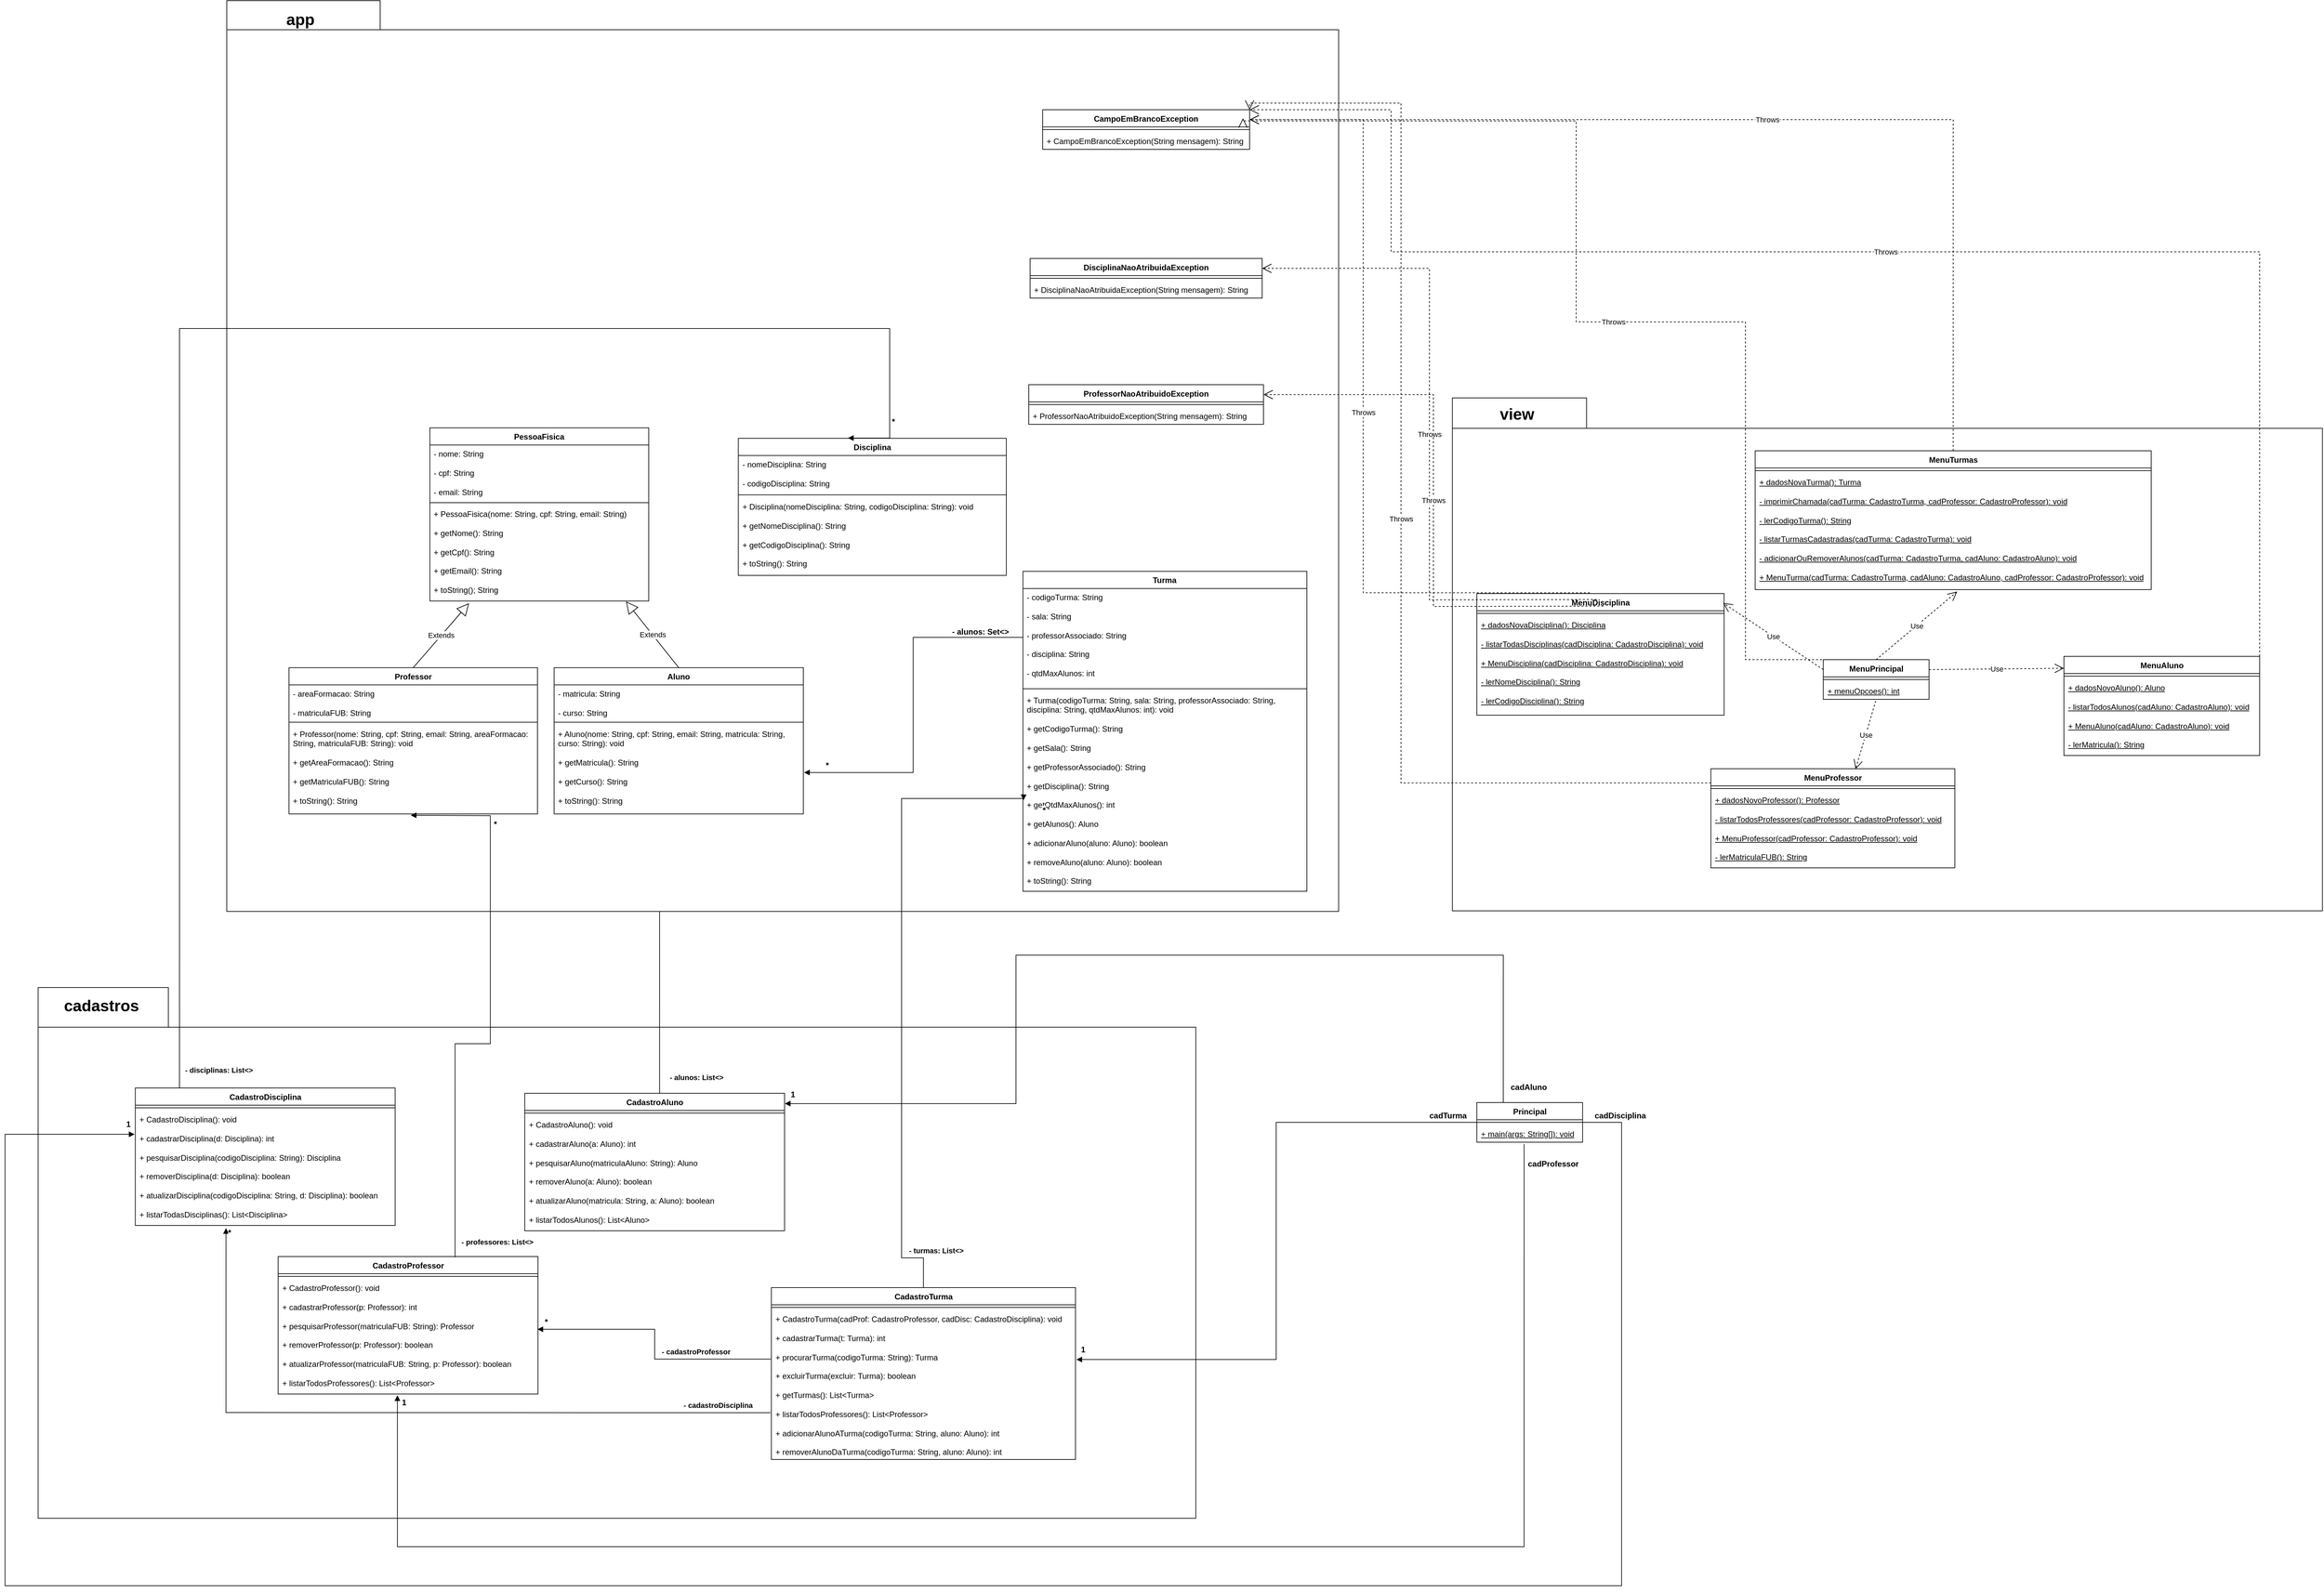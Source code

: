 <mxfile version="24.9.0">
  <diagram id="C5RBs43oDa-KdzZeNtuy" name="Page-1">
    <mxGraphModel dx="2868" dy="1544" grid="0" gridSize="10" guides="1" tooltips="1" connect="1" arrows="1" fold="1" page="1" pageScale="1" pageWidth="4681" pageHeight="3300" background="none" math="0" shadow="0">
      <root>
        <mxCell id="WIyWlLk6GJQsqaUBKTNV-0" />
        <mxCell id="WIyWlLk6GJQsqaUBKTNV-1" parent="WIyWlLk6GJQsqaUBKTNV-0" />
        <mxCell id="RradCy1Z5KlfBMAE3USt-122" value="" style="group" parent="WIyWlLk6GJQsqaUBKTNV-1" vertex="1" connectable="0">
          <mxGeometry x="2728.67" y="745" width="1316" height="798" as="geometry" />
        </mxCell>
        <mxCell id="RradCy1Z5KlfBMAE3USt-120" value="" style="shape=folder;fontStyle=1;spacingTop=10;tabWidth=203;tabHeight=46;tabPosition=left;html=1;whiteSpace=wrap;" parent="RradCy1Z5KlfBMAE3USt-122" vertex="1">
          <mxGeometry width="1316" height="776" as="geometry" />
        </mxCell>
        <mxCell id="RradCy1Z5KlfBMAE3USt-121" value="&lt;b&gt;&lt;font style=&quot;font-size: 24px;&quot;&gt;view&lt;/font&gt;&lt;/b&gt;" style="text;html=1;align=center;verticalAlign=middle;resizable=0;points=[];autosize=1;strokeColor=none;fillColor=none;" parent="RradCy1Z5KlfBMAE3USt-122" vertex="1">
          <mxGeometry x="62" y="4" width="70" height="41" as="geometry" />
        </mxCell>
        <mxCell id="RradCy1Z5KlfBMAE3USt-103" value="MenuPrincipal" style="swimlane;fontStyle=1;align=center;verticalAlign=top;childLayout=stackLayout;horizontal=1;startSize=26;horizontalStack=0;resizeParent=1;resizeParentMax=0;resizeLast=0;collapsible=1;marginBottom=0;whiteSpace=wrap;html=1;" parent="RradCy1Z5KlfBMAE3USt-122" vertex="1">
          <mxGeometry x="561" y="396" width="160" height="60" as="geometry" />
        </mxCell>
        <mxCell id="RradCy1Z5KlfBMAE3USt-105" value="" style="line;strokeWidth=1;fillColor=none;align=left;verticalAlign=middle;spacingTop=-1;spacingLeft=3;spacingRight=3;rotatable=0;labelPosition=right;points=[];portConstraint=eastwest;strokeColor=inherit;" parent="RradCy1Z5KlfBMAE3USt-103" vertex="1">
          <mxGeometry y="26" width="160" height="8" as="geometry" />
        </mxCell>
        <mxCell id="RradCy1Z5KlfBMAE3USt-106" value="&lt;u&gt;+ menuOpcoes(): int&lt;/u&gt;" style="text;strokeColor=none;fillColor=none;align=left;verticalAlign=top;spacingLeft=4;spacingRight=4;overflow=hidden;rotatable=0;points=[[0,0.5],[1,0.5]];portConstraint=eastwest;whiteSpace=wrap;html=1;" parent="RradCy1Z5KlfBMAE3USt-103" vertex="1">
          <mxGeometry y="34" width="160" height="26" as="geometry" />
        </mxCell>
        <mxCell id="RradCy1Z5KlfBMAE3USt-107" value="MenuAluno" style="swimlane;fontStyle=1;align=center;verticalAlign=top;childLayout=stackLayout;horizontal=1;startSize=26;horizontalStack=0;resizeParent=1;resizeParentMax=0;resizeLast=0;collapsible=1;marginBottom=0;whiteSpace=wrap;html=1;" parent="RradCy1Z5KlfBMAE3USt-122" vertex="1">
          <mxGeometry x="925" y="391" width="296" height="150" as="geometry" />
        </mxCell>
        <mxCell id="RradCy1Z5KlfBMAE3USt-108" value="" style="line;strokeWidth=1;fillColor=none;align=left;verticalAlign=middle;spacingTop=-1;spacingLeft=3;spacingRight=3;rotatable=0;labelPosition=right;points=[];portConstraint=eastwest;strokeColor=inherit;" parent="RradCy1Z5KlfBMAE3USt-107" vertex="1">
          <mxGeometry y="26" width="296" height="8" as="geometry" />
        </mxCell>
        <mxCell id="RradCy1Z5KlfBMAE3USt-109" value="&lt;u&gt;+ dadosNovoAluno(): Aluno&lt;/u&gt;&lt;div&gt;&lt;u&gt;&lt;br&gt;&lt;/u&gt;&lt;/div&gt;&lt;div&gt;&lt;u&gt;- listarTodosAlunos(cadAluno: CadastroAluno): void&lt;/u&gt;&lt;/div&gt;&lt;div&gt;&lt;u&gt;&lt;br&gt;&lt;/u&gt;&lt;/div&gt;&lt;div&gt;&lt;u&gt;+ MenuAluno(cadAluno: CadastroAluno): void&lt;/u&gt;&lt;/div&gt;&lt;div&gt;&lt;u&gt;&lt;br&gt;&lt;/u&gt;&lt;/div&gt;&lt;div&gt;&lt;u&gt;- lerMatricula(): String&lt;/u&gt;&lt;/div&gt;" style="text;strokeColor=none;fillColor=none;align=left;verticalAlign=top;spacingLeft=4;spacingRight=4;overflow=hidden;rotatable=0;points=[[0,0.5],[1,0.5]];portConstraint=eastwest;whiteSpace=wrap;html=1;" parent="RradCy1Z5KlfBMAE3USt-107" vertex="1">
          <mxGeometry y="34" width="296" height="116" as="geometry" />
        </mxCell>
        <mxCell id="RradCy1Z5KlfBMAE3USt-111" value="MenuDisciplina" style="swimlane;fontStyle=1;align=center;verticalAlign=top;childLayout=stackLayout;horizontal=1;startSize=26;horizontalStack=0;resizeParent=1;resizeParentMax=0;resizeLast=0;collapsible=1;marginBottom=0;whiteSpace=wrap;html=1;" parent="RradCy1Z5KlfBMAE3USt-122" vertex="1">
          <mxGeometry x="37" y="296" width="374" height="184" as="geometry" />
        </mxCell>
        <mxCell id="RradCy1Z5KlfBMAE3USt-112" value="" style="line;strokeWidth=1;fillColor=none;align=left;verticalAlign=middle;spacingTop=-1;spacingLeft=3;spacingRight=3;rotatable=0;labelPosition=right;points=[];portConstraint=eastwest;strokeColor=inherit;" parent="RradCy1Z5KlfBMAE3USt-111" vertex="1">
          <mxGeometry y="26" width="374" height="8" as="geometry" />
        </mxCell>
        <mxCell id="RradCy1Z5KlfBMAE3USt-113" value="&lt;u&gt;+ dadosNovaDisciplina(): Disciplina&lt;/u&gt;&lt;div&gt;&lt;u&gt;&lt;br&gt;&lt;/u&gt;&lt;/div&gt;&lt;div&gt;&lt;u&gt;- listarTodasDisciplinas(cadDisciplina: CadastroDisciplina): void&lt;/u&gt;&lt;/div&gt;&lt;div&gt;&lt;u&gt;&lt;br&gt;&lt;/u&gt;&lt;/div&gt;&lt;div&gt;&lt;u&gt;+ MenuDisciplina(cadDisciplina: CadastroDisciplina): void&lt;/u&gt;&lt;/div&gt;&lt;div&gt;&lt;u&gt;&lt;br&gt;&lt;/u&gt;&lt;/div&gt;&lt;div&gt;&lt;u&gt;- lerNomeDisciplina(): String&lt;/u&gt;&lt;/div&gt;&lt;div&gt;&lt;u&gt;&lt;br&gt;&lt;/u&gt;&lt;/div&gt;&lt;div&gt;&lt;u&gt;- lerCodigoDisciplina(): String&lt;/u&gt;&lt;u&gt;&lt;br&gt;&lt;/u&gt;&lt;/div&gt;" style="text;strokeColor=none;fillColor=none;align=left;verticalAlign=top;spacingLeft=4;spacingRight=4;overflow=hidden;rotatable=0;points=[[0,0.5],[1,0.5]];portConstraint=eastwest;whiteSpace=wrap;html=1;" parent="RradCy1Z5KlfBMAE3USt-111" vertex="1">
          <mxGeometry y="34" width="374" height="150" as="geometry" />
        </mxCell>
        <mxCell id="RradCy1Z5KlfBMAE3USt-117" value="MenuTurmas" style="swimlane;fontStyle=1;align=center;verticalAlign=top;childLayout=stackLayout;horizontal=1;startSize=26;horizontalStack=0;resizeParent=1;resizeParentMax=0;resizeLast=0;collapsible=1;marginBottom=0;whiteSpace=wrap;html=1;" parent="RradCy1Z5KlfBMAE3USt-122" vertex="1">
          <mxGeometry x="458" y="80" width="599" height="210" as="geometry" />
        </mxCell>
        <mxCell id="RradCy1Z5KlfBMAE3USt-118" value="" style="line;strokeWidth=1;fillColor=none;align=left;verticalAlign=middle;spacingTop=-1;spacingLeft=3;spacingRight=3;rotatable=0;labelPosition=right;points=[];portConstraint=eastwest;strokeColor=inherit;" parent="RradCy1Z5KlfBMAE3USt-117" vertex="1">
          <mxGeometry y="26" width="599" height="8" as="geometry" />
        </mxCell>
        <mxCell id="RradCy1Z5KlfBMAE3USt-119" value="&lt;u&gt;+ dadosNovaTurma(): Turma&lt;/u&gt;&lt;div&gt;&lt;u&gt;&lt;br&gt;&lt;/u&gt;&lt;/div&gt;&lt;div&gt;&lt;u&gt;- imprimirChamada(cadTurma: CadastroTurma, cadProfessor: CadastroProfessor): void&lt;br&gt;&lt;/u&gt;&lt;div&gt;&lt;u&gt;&lt;br&gt;&lt;/u&gt;&lt;/div&gt;&lt;div&gt;&lt;u&gt;- lerCodigoTurma(): String&lt;/u&gt;&lt;/div&gt;&lt;div&gt;&lt;u&gt;&lt;br&gt;&lt;/u&gt;&lt;/div&gt;&lt;div&gt;&lt;u&gt;- listarTurmasCadastradas(cadTurma: CadastroTurma): void&lt;/u&gt;&lt;/div&gt;&lt;div&gt;&lt;u&gt;&lt;br&gt;&lt;/u&gt;&lt;/div&gt;&lt;div&gt;&lt;u&gt;- adicionarOuRemoverAlunos(cadTurma: CadastroTurma, cadAluno: CadastroAluno): void&lt;/u&gt;&lt;/div&gt;&lt;div&gt;&lt;u&gt;&lt;br&gt;&lt;/u&gt;&lt;/div&gt;&lt;div&gt;&lt;u&gt;+ MenuTurma(cadTurma: CadastroTurma, cadAluno: CadastroAluno, cadProfessor: CadastroProfessor): void&lt;/u&gt;&lt;u&gt;&lt;br&gt;&lt;/u&gt;&lt;/div&gt;&lt;/div&gt;" style="text;strokeColor=none;fillColor=none;align=left;verticalAlign=top;spacingLeft=4;spacingRight=4;overflow=hidden;rotatable=0;points=[[0,0.5],[1,0.5]];portConstraint=eastwest;whiteSpace=wrap;html=1;" parent="RradCy1Z5KlfBMAE3USt-117" vertex="1">
          <mxGeometry y="34" width="599" height="176" as="geometry" />
        </mxCell>
        <mxCell id="RradCy1Z5KlfBMAE3USt-114" value="MenuProfessor" style="swimlane;fontStyle=1;align=center;verticalAlign=top;childLayout=stackLayout;horizontal=1;startSize=26;horizontalStack=0;resizeParent=1;resizeParentMax=0;resizeLast=0;collapsible=1;marginBottom=0;whiteSpace=wrap;html=1;" parent="RradCy1Z5KlfBMAE3USt-122" vertex="1">
          <mxGeometry x="391" y="561" width="369" height="150" as="geometry" />
        </mxCell>
        <mxCell id="RradCy1Z5KlfBMAE3USt-115" value="" style="line;strokeWidth=1;fillColor=none;align=left;verticalAlign=middle;spacingTop=-1;spacingLeft=3;spacingRight=3;rotatable=0;labelPosition=right;points=[];portConstraint=eastwest;strokeColor=inherit;" parent="RradCy1Z5KlfBMAE3USt-114" vertex="1">
          <mxGeometry y="26" width="369" height="8" as="geometry" />
        </mxCell>
        <mxCell id="RradCy1Z5KlfBMAE3USt-116" value="&lt;u&gt;+ dadosNovoProfessor(): Professor&lt;/u&gt;&lt;div&gt;&lt;u&gt;&lt;br&gt;&lt;/u&gt;&lt;/div&gt;&lt;div&gt;&lt;u&gt;- listarTodosProfessores(cadProfessor: CadastroProfessor): void&lt;/u&gt;&lt;/div&gt;&lt;div&gt;&lt;u&gt;&lt;br&gt;&lt;/u&gt;&lt;/div&gt;&lt;div&gt;&lt;u&gt;+ MenuProfessor(cadProfessor: CadastroProfessor): void&lt;/u&gt;&lt;/div&gt;&lt;div&gt;&lt;u&gt;&lt;br&gt;&lt;/u&gt;&lt;/div&gt;&lt;div&gt;&lt;u&gt;- lerMatriculaFUB(): String&lt;/u&gt;&lt;/div&gt;" style="text;strokeColor=none;fillColor=none;align=left;verticalAlign=top;spacingLeft=4;spacingRight=4;overflow=hidden;rotatable=0;points=[[0,0.5],[1,0.5]];portConstraint=eastwest;whiteSpace=wrap;html=1;" parent="RradCy1Z5KlfBMAE3USt-114" vertex="1">
          <mxGeometry y="34" width="369" height="116" as="geometry" />
        </mxCell>
        <mxCell id="RradCy1Z5KlfBMAE3USt-124" value="Use" style="endArrow=open;endSize=12;dashed=1;html=1;rounded=0;exitX=1;exitY=0.25;exitDx=0;exitDy=0;entryX=0;entryY=0.12;entryDx=0;entryDy=0;entryPerimeter=0;" parent="RradCy1Z5KlfBMAE3USt-122" source="RradCy1Z5KlfBMAE3USt-103" target="RradCy1Z5KlfBMAE3USt-107" edge="1">
          <mxGeometry width="160" relative="1" as="geometry">
            <mxPoint x="728" y="412" as="sourcePoint" />
            <mxPoint x="888" y="412" as="targetPoint" />
          </mxGeometry>
        </mxCell>
        <mxCell id="RradCy1Z5KlfBMAE3USt-125" value="Use" style="endArrow=open;endSize=12;dashed=1;html=1;rounded=0;entryX=0.996;entryY=0.078;entryDx=0;entryDy=0;entryPerimeter=0;exitX=0;exitY=0.25;exitDx=0;exitDy=0;" parent="RradCy1Z5KlfBMAE3USt-122" source="RradCy1Z5KlfBMAE3USt-103" target="RradCy1Z5KlfBMAE3USt-111" edge="1">
          <mxGeometry width="160" relative="1" as="geometry">
            <mxPoint x="569" y="504" as="sourcePoint" />
            <mxPoint x="729" y="504" as="targetPoint" />
          </mxGeometry>
        </mxCell>
        <mxCell id="RradCy1Z5KlfBMAE3USt-126" value="Use" style="endArrow=open;endSize=12;dashed=1;html=1;rounded=0;exitX=0.496;exitY=1.09;exitDx=0;exitDy=0;exitPerimeter=0;entryX=0.593;entryY=0.004;entryDx=0;entryDy=0;entryPerimeter=0;" parent="RradCy1Z5KlfBMAE3USt-122" source="RradCy1Z5KlfBMAE3USt-106" target="RradCy1Z5KlfBMAE3USt-114" edge="1">
          <mxGeometry width="160" relative="1" as="geometry">
            <mxPoint x="569" y="504" as="sourcePoint" />
            <mxPoint x="729" y="504" as="targetPoint" />
          </mxGeometry>
        </mxCell>
        <mxCell id="RradCy1Z5KlfBMAE3USt-127" value="Use" style="endArrow=open;endSize=12;dashed=1;html=1;rounded=0;exitX=0.5;exitY=0;exitDx=0;exitDy=0;entryX=0.51;entryY=1.017;entryDx=0;entryDy=0;entryPerimeter=0;" parent="RradCy1Z5KlfBMAE3USt-122" source="RradCy1Z5KlfBMAE3USt-103" target="RradCy1Z5KlfBMAE3USt-119" edge="1">
          <mxGeometry width="160" relative="1" as="geometry">
            <mxPoint x="630" y="270" as="sourcePoint" />
            <mxPoint x="790" y="270" as="targetPoint" />
          </mxGeometry>
        </mxCell>
        <mxCell id="RradCy1Z5KlfBMAE3USt-102" value="" style="group" parent="WIyWlLk6GJQsqaUBKTNV-1" vertex="1" connectable="0">
          <mxGeometry x="589.67" y="640" width="1751" height="1800" as="geometry" />
        </mxCell>
        <mxCell id="RradCy1Z5KlfBMAE3USt-100" value="" style="group" parent="RradCy1Z5KlfBMAE3USt-102" vertex="1" connectable="0">
          <mxGeometry y="997" width="1751" height="803" as="geometry" />
        </mxCell>
        <mxCell id="RradCy1Z5KlfBMAE3USt-69" value="" style="shape=folder;fontStyle=1;spacingTop=10;tabWidth=197;tabHeight=60;tabPosition=left;html=1;whiteSpace=wrap;" parent="RradCy1Z5KlfBMAE3USt-100" vertex="1">
          <mxGeometry width="1751" height="803" as="geometry" />
        </mxCell>
        <mxCell id="RradCy1Z5KlfBMAE3USt-99" value="&lt;font style=&quot;font-size: 24px;&quot;&gt;&lt;b&gt;cadastros&lt;/b&gt;&lt;/font&gt;" style="text;html=1;align=center;verticalAlign=middle;resizable=0;points=[];autosize=1;strokeColor=none;fillColor=none;" parent="RradCy1Z5KlfBMAE3USt-100" vertex="1">
          <mxGeometry x="30" y="7" width="131" height="41" as="geometry" />
        </mxCell>
        <mxCell id="RradCy1Z5KlfBMAE3USt-43" value="CadastroAluno" style="swimlane;fontStyle=1;align=center;verticalAlign=top;childLayout=stackLayout;horizontal=1;startSize=26;horizontalStack=0;resizeParent=1;resizeParentMax=0;resizeLast=0;collapsible=1;marginBottom=0;whiteSpace=wrap;html=1;" parent="RradCy1Z5KlfBMAE3USt-102" vertex="1">
          <mxGeometry x="736" y="1157" width="393" height="208" as="geometry" />
        </mxCell>
        <mxCell id="RradCy1Z5KlfBMAE3USt-45" value="" style="line;strokeWidth=1;fillColor=none;align=left;verticalAlign=middle;spacingTop=-1;spacingLeft=3;spacingRight=3;rotatable=0;labelPosition=right;points=[];portConstraint=eastwest;strokeColor=inherit;" parent="RradCy1Z5KlfBMAE3USt-43" vertex="1">
          <mxGeometry y="26" width="393" height="8" as="geometry" />
        </mxCell>
        <mxCell id="RradCy1Z5KlfBMAE3USt-46" value="+ CadastroAluno(): void&lt;div&gt;&lt;br&gt;&lt;/div&gt;&lt;div&gt;+ cadastrarAluno(a: Aluno): int&lt;/div&gt;&lt;div&gt;&lt;br&gt;&lt;/div&gt;&lt;div&gt;+ pesquisarAluno(matriculaAluno: String): Aluno&lt;/div&gt;&lt;div&gt;&lt;br&gt;&lt;/div&gt;&lt;div&gt;+ removerAluno(a: Aluno): boolean&lt;/div&gt;&lt;div&gt;&lt;br&gt;&lt;/div&gt;&lt;div&gt;+ atualizarAluno(matricula: String, a: Aluno): boolean&lt;/div&gt;&lt;div&gt;&lt;br&gt;&lt;/div&gt;&lt;div&gt;+ listarTodosAlunos(): List&amp;lt;Aluno&amp;gt;&lt;/div&gt;" style="text;strokeColor=none;fillColor=none;align=left;verticalAlign=top;spacingLeft=4;spacingRight=4;overflow=hidden;rotatable=0;points=[[0,0.5],[1,0.5]];portConstraint=eastwest;whiteSpace=wrap;html=1;" parent="RradCy1Z5KlfBMAE3USt-43" vertex="1">
          <mxGeometry y="34" width="393" height="174" as="geometry" />
        </mxCell>
        <mxCell id="RradCy1Z5KlfBMAE3USt-47" value="&lt;b&gt;- alunos: List&amp;lt;&amp;gt;&lt;/b&gt;" style="endArrow=block;endFill=1;html=1;edgeStyle=orthogonalEdgeStyle;align=left;verticalAlign=top;rounded=0;exitX=0.519;exitY=0.002;exitDx=0;exitDy=0;entryX=0.464;entryY=1.012;entryDx=0;entryDy=0;entryPerimeter=0;exitPerimeter=0;" parent="RradCy1Z5KlfBMAE3USt-102" source="RradCy1Z5KlfBMAE3USt-43" edge="1">
          <mxGeometry x="-0.862" y="-13" relative="1" as="geometry">
            <mxPoint x="685" y="1005.37" as="sourcePoint" />
            <mxPoint x="1056.58" y="732.002" as="targetPoint" />
            <Array as="points">
              <mxPoint x="940" y="782" />
              <mxPoint x="1057" y="782" />
            </Array>
            <mxPoint as="offset" />
          </mxGeometry>
        </mxCell>
        <mxCell id="RradCy1Z5KlfBMAE3USt-48" value="&lt;font style=&quot;font-size: 12px;&quot;&gt;&lt;b&gt;*&lt;/b&gt;&lt;/font&gt;" style="edgeLabel;resizable=0;html=1;align=left;verticalAlign=bottom;" parent="RradCy1Z5KlfBMAE3USt-47" connectable="0" vertex="1">
          <mxGeometry x="-1" relative="1" as="geometry">
            <mxPoint x="123" y="-408" as="offset" />
          </mxGeometry>
        </mxCell>
        <mxCell id="RradCy1Z5KlfBMAE3USt-50" value="CadastroDisciplina" style="swimlane;fontStyle=1;align=center;verticalAlign=top;childLayout=stackLayout;horizontal=1;startSize=26;horizontalStack=0;resizeParent=1;resizeParentMax=0;resizeLast=0;collapsible=1;marginBottom=0;whiteSpace=wrap;html=1;" parent="RradCy1Z5KlfBMAE3USt-102" vertex="1">
          <mxGeometry x="147" y="1149" width="393" height="208" as="geometry" />
        </mxCell>
        <mxCell id="RradCy1Z5KlfBMAE3USt-51" value="" style="line;strokeWidth=1;fillColor=none;align=left;verticalAlign=middle;spacingTop=-1;spacingLeft=3;spacingRight=3;rotatable=0;labelPosition=right;points=[];portConstraint=eastwest;strokeColor=inherit;" parent="RradCy1Z5KlfBMAE3USt-50" vertex="1">
          <mxGeometry y="26" width="393" height="8" as="geometry" />
        </mxCell>
        <mxCell id="RradCy1Z5KlfBMAE3USt-52" value="+ CadastroDisciplina(): void&lt;div&gt;&lt;br&gt;&lt;/div&gt;&lt;div&gt;+ cadastrarDisciplina(d: Disciplina): int&lt;/div&gt;&lt;div&gt;&lt;br&gt;&lt;/div&gt;&lt;div&gt;+ pesquisarDisciplina(codigoDisciplina: String): Disciplina&lt;/div&gt;&lt;div&gt;&lt;span style=&quot;background-color: initial;&quot;&gt;&lt;br&gt;&lt;/span&gt;&lt;/div&gt;&lt;div&gt;&lt;span style=&quot;background-color: initial;&quot;&gt;+ removerDisciplina(d: Disciplina): boolean&lt;/span&gt;&lt;/div&gt;&lt;div&gt;&lt;br&gt;&lt;/div&gt;&lt;div&gt;+ atualizarDisciplina(codigoDisciplina: String, d: Disciplina): boolean&lt;/div&gt;&lt;div&gt;&lt;br&gt;&lt;/div&gt;&lt;div&gt;+ listarTodasDisciplinas(): List&amp;lt;Disciplina&amp;gt;&lt;/div&gt;" style="text;strokeColor=none;fillColor=none;align=left;verticalAlign=top;spacingLeft=4;spacingRight=4;overflow=hidden;rotatable=0;points=[[0,0.5],[1,0.5]];portConstraint=eastwest;whiteSpace=wrap;html=1;" parent="RradCy1Z5KlfBMAE3USt-50" vertex="1">
          <mxGeometry y="34" width="393" height="174" as="geometry" />
        </mxCell>
        <mxCell id="RradCy1Z5KlfBMAE3USt-55" value="CadastroProfessor" style="swimlane;fontStyle=1;align=center;verticalAlign=top;childLayout=stackLayout;horizontal=1;startSize=26;horizontalStack=0;resizeParent=1;resizeParentMax=0;resizeLast=0;collapsible=1;marginBottom=0;whiteSpace=wrap;html=1;" parent="RradCy1Z5KlfBMAE3USt-102" vertex="1">
          <mxGeometry x="363" y="1404" width="393" height="208" as="geometry" />
        </mxCell>
        <mxCell id="RradCy1Z5KlfBMAE3USt-56" value="" style="line;strokeWidth=1;fillColor=none;align=left;verticalAlign=middle;spacingTop=-1;spacingLeft=3;spacingRight=3;rotatable=0;labelPosition=right;points=[];portConstraint=eastwest;strokeColor=inherit;" parent="RradCy1Z5KlfBMAE3USt-55" vertex="1">
          <mxGeometry y="26" width="393" height="8" as="geometry" />
        </mxCell>
        <mxCell id="RradCy1Z5KlfBMAE3USt-57" value="+ CadastroProfessor(): void&lt;div&gt;&lt;br&gt;&lt;/div&gt;&lt;div&gt;+ cadastrarProfessor(p: Professor): int&lt;/div&gt;&lt;div&gt;&lt;br&gt;&lt;/div&gt;&lt;div&gt;+ pesquisarProfessor(matriculaFUB: String): Professor&lt;/div&gt;&lt;div&gt;&lt;br&gt;&lt;/div&gt;&lt;div&gt;+ removerProfessor(p: Professor): boolean&lt;/div&gt;&lt;div&gt;&lt;br&gt;&lt;/div&gt;&lt;div&gt;+ atualizarProfessor(matriculaFUB: String, p: Professor): boolean&lt;/div&gt;&lt;div&gt;&lt;br&gt;&lt;/div&gt;&lt;div&gt;+ listarTodosProfessores(): List&amp;lt;Professor&amp;gt;&lt;/div&gt;" style="text;strokeColor=none;fillColor=none;align=left;verticalAlign=top;spacingLeft=4;spacingRight=4;overflow=hidden;rotatable=0;points=[[0,0.5],[1,0.5]];portConstraint=eastwest;whiteSpace=wrap;html=1;" parent="RradCy1Z5KlfBMAE3USt-55" vertex="1">
          <mxGeometry y="34" width="393" height="174" as="geometry" />
        </mxCell>
        <mxCell id="RradCy1Z5KlfBMAE3USt-60" value="CadastroTurma" style="swimlane;fontStyle=1;align=center;verticalAlign=top;childLayout=stackLayout;horizontal=1;startSize=26;horizontalStack=0;resizeParent=1;resizeParentMax=0;resizeLast=0;collapsible=1;marginBottom=0;whiteSpace=wrap;html=1;" parent="RradCy1Z5KlfBMAE3USt-102" vertex="1">
          <mxGeometry x="1109" y="1451" width="460" height="260" as="geometry" />
        </mxCell>
        <mxCell id="RradCy1Z5KlfBMAE3USt-61" value="" style="line;strokeWidth=1;fillColor=none;align=left;verticalAlign=middle;spacingTop=-1;spacingLeft=3;spacingRight=3;rotatable=0;labelPosition=right;points=[];portConstraint=eastwest;strokeColor=inherit;" parent="RradCy1Z5KlfBMAE3USt-60" vertex="1">
          <mxGeometry y="26" width="460" height="8" as="geometry" />
        </mxCell>
        <mxCell id="RradCy1Z5KlfBMAE3USt-62" value="+ CadastroTurma(cadProf: CadastroProfessor, cadDisc: CadastroDisciplina): void&lt;div&gt;&lt;br&gt;&lt;/div&gt;&lt;div&gt;+ cadastrarTurma(t: Turma): int&lt;/div&gt;&lt;div&gt;&lt;br&gt;&lt;/div&gt;&lt;div&gt;+ procurarTurma(codigoTurma: String): Turma&lt;/div&gt;&lt;div&gt;&lt;br&gt;&lt;/div&gt;&lt;div&gt;+ excluirTurma(excluir: Turma): boolean&lt;/div&gt;&lt;div&gt;&lt;br&gt;&lt;/div&gt;&lt;div&gt;+ getTurmas(): List&amp;lt;Turma&amp;gt;&lt;/div&gt;&lt;div&gt;&lt;br&gt;&lt;/div&gt;&lt;div&gt;+ listarTodosProfessores(): List&amp;lt;Professor&amp;gt;&lt;/div&gt;&lt;div&gt;&lt;br&gt;&lt;/div&gt;&lt;div&gt;+ adicionarAlunoATurma(codigoTurma: String, aluno: Aluno): int&lt;/div&gt;&lt;div&gt;&lt;br&gt;&lt;/div&gt;&lt;div&gt;+ removerAlunoDaTurma(codigoTurma: String, aluno: Aluno): int&lt;/div&gt;" style="text;strokeColor=none;fillColor=none;align=left;verticalAlign=top;spacingLeft=4;spacingRight=4;overflow=hidden;rotatable=0;points=[[0,0.5],[1,0.5]];portConstraint=eastwest;whiteSpace=wrap;html=1;" parent="RradCy1Z5KlfBMAE3USt-60" vertex="1">
          <mxGeometry y="34" width="460" height="226" as="geometry" />
        </mxCell>
        <mxCell id="RradCy1Z5KlfBMAE3USt-65" value="&lt;b&gt;- cadastroProfessor&lt;/b&gt;" style="endArrow=block;endFill=1;html=1;edgeStyle=orthogonalEdgeStyle;align=left;verticalAlign=top;rounded=0;exitX=-0.002;exitY=0.328;exitDx=0;exitDy=0;exitPerimeter=0;entryX=0.998;entryY=0.437;entryDx=0;entryDy=0;entryPerimeter=0;" parent="RradCy1Z5KlfBMAE3USt-102" source="RradCy1Z5KlfBMAE3USt-62" target="RradCy1Z5KlfBMAE3USt-57" edge="1">
          <mxGeometry x="-0.159" y="-24" relative="1" as="geometry">
            <mxPoint x="906" y="1480" as="sourcePoint" />
            <mxPoint x="1066" y="1480" as="targetPoint" />
            <mxPoint x="1" as="offset" />
          </mxGeometry>
        </mxCell>
        <mxCell id="RradCy1Z5KlfBMAE3USt-66" value="&lt;font style=&quot;font-size: 12px;&quot;&gt;&lt;b&gt;*&lt;/b&gt;&lt;/font&gt;" style="edgeLabel;resizable=0;html=1;align=left;verticalAlign=bottom;" parent="RradCy1Z5KlfBMAE3USt-65" connectable="0" vertex="1">
          <mxGeometry x="-1" relative="1" as="geometry">
            <mxPoint x="-344" y="-48" as="offset" />
          </mxGeometry>
        </mxCell>
        <mxCell id="RradCy1Z5KlfBMAE3USt-67" value="&lt;b&gt;- cadastroDisciplina&lt;/b&gt;" style="endArrow=block;endFill=1;html=1;edgeStyle=orthogonalEdgeStyle;align=left;verticalAlign=top;rounded=0;entryX=0.349;entryY=1.023;entryDx=0;entryDy=0;entryPerimeter=0;exitX=-0.003;exitY=0.687;exitDx=0;exitDy=0;exitPerimeter=0;" parent="RradCy1Z5KlfBMAE3USt-102" source="RradCy1Z5KlfBMAE3USt-62" target="RradCy1Z5KlfBMAE3USt-52" edge="1">
          <mxGeometry x="-0.758" y="-24" relative="1" as="geometry">
            <mxPoint x="1099" y="1640" as="sourcePoint" />
            <mxPoint x="791" y="1737" as="targetPoint" />
            <mxPoint as="offset" />
            <Array as="points">
              <mxPoint x="1074" y="1640" />
              <mxPoint x="284" y="1640" />
            </Array>
          </mxGeometry>
        </mxCell>
        <mxCell id="RradCy1Z5KlfBMAE3USt-68" value="&lt;font style=&quot;font-size: 12px;&quot;&gt;&lt;b&gt;*&lt;/b&gt;&lt;/font&gt;" style="edgeLabel;resizable=0;html=1;align=left;verticalAlign=bottom;" parent="RradCy1Z5KlfBMAE3USt-67" connectable="0" vertex="1">
          <mxGeometry x="-1" relative="1" as="geometry">
            <mxPoint x="-822" y="-264" as="offset" />
          </mxGeometry>
        </mxCell>
        <mxCell id="RradCy1Z5KlfBMAE3USt-128" value="Principal" style="swimlane;fontStyle=1;align=center;verticalAlign=top;childLayout=stackLayout;horizontal=1;startSize=26;horizontalStack=0;resizeParent=1;resizeParentMax=0;resizeLast=0;collapsible=1;marginBottom=0;whiteSpace=wrap;html=1;" parent="WIyWlLk6GJQsqaUBKTNV-1" vertex="1">
          <mxGeometry x="2765.67" y="1811" width="160" height="60" as="geometry" />
        </mxCell>
        <mxCell id="RradCy1Z5KlfBMAE3USt-130" value="" style="line;strokeWidth=1;fillColor=none;align=left;verticalAlign=middle;spacingTop=-1;spacingLeft=3;spacingRight=3;rotatable=0;labelPosition=right;points=[];portConstraint=eastwest;strokeColor=inherit;" parent="RradCy1Z5KlfBMAE3USt-128" vertex="1">
          <mxGeometry y="26" width="160" height="8" as="geometry" />
        </mxCell>
        <mxCell id="RradCy1Z5KlfBMAE3USt-131" value="&lt;u&gt;+ main(args: String[]): void&lt;/u&gt;" style="text;strokeColor=none;fillColor=none;align=left;verticalAlign=top;spacingLeft=4;spacingRight=4;overflow=hidden;rotatable=0;points=[[0,0.5],[1,0.5]];portConstraint=eastwest;whiteSpace=wrap;html=1;" parent="RradCy1Z5KlfBMAE3USt-128" vertex="1">
          <mxGeometry y="34" width="160" height="26" as="geometry" />
        </mxCell>
        <mxCell id="RradCy1Z5KlfBMAE3USt-132" value="&lt;b&gt;&lt;font style=&quot;font-size: 12px;&quot;&gt;cadTurma&lt;/font&gt;&lt;/b&gt;" style="endArrow=block;endFill=1;html=1;edgeStyle=orthogonalEdgeStyle;align=left;verticalAlign=top;rounded=0;exitX=0;exitY=0.5;exitDx=0;exitDy=0;entryX=1.003;entryY=0.331;entryDx=0;entryDy=0;entryPerimeter=0;" parent="WIyWlLk6GJQsqaUBKTNV-1" source="RradCy1Z5KlfBMAE3USt-128" target="RradCy1Z5KlfBMAE3USt-62" edge="1">
          <mxGeometry x="-0.847" y="-24" relative="1" as="geometry">
            <mxPoint x="2376.67" y="1845" as="sourcePoint" />
            <mxPoint x="2536.67" y="1845" as="targetPoint" />
            <mxPoint as="offset" />
          </mxGeometry>
        </mxCell>
        <mxCell id="RradCy1Z5KlfBMAE3USt-133" value="&lt;font style=&quot;font-size: 12px;&quot;&gt;&lt;b&gt;1&lt;/b&gt;&lt;/font&gt;" style="edgeLabel;resizable=0;html=1;align=left;verticalAlign=bottom;" parent="RradCy1Z5KlfBMAE3USt-132" connectable="0" vertex="1">
          <mxGeometry x="-1" relative="1" as="geometry">
            <mxPoint x="-601" y="352" as="offset" />
          </mxGeometry>
        </mxCell>
        <mxCell id="RradCy1Z5KlfBMAE3USt-134" value="&lt;span style=&quot;font-size: 12px;&quot;&gt;&lt;b&gt;cadAluno&lt;/b&gt;&lt;/span&gt;" style="endArrow=block;endFill=1;html=1;edgeStyle=orthogonalEdgeStyle;align=left;verticalAlign=top;rounded=0;exitX=0.25;exitY=0;exitDx=0;exitDy=0;entryX=1.001;entryY=0.075;entryDx=0;entryDy=0;entryPerimeter=0;" parent="WIyWlLk6GJQsqaUBKTNV-1" source="RradCy1Z5KlfBMAE3USt-128" target="RradCy1Z5KlfBMAE3USt-43" edge="1">
          <mxGeometry x="-0.951" y="-9" relative="1" as="geometry">
            <mxPoint x="2418.67" y="1706" as="sourcePoint" />
            <mxPoint x="2578.67" y="1706" as="targetPoint" />
            <Array as="points">
              <mxPoint x="2805.67" y="1588" />
              <mxPoint x="2068.67" y="1588" />
              <mxPoint x="2068.67" y="1813" />
            </Array>
            <mxPoint as="offset" />
          </mxGeometry>
        </mxCell>
        <mxCell id="RradCy1Z5KlfBMAE3USt-135" value="&lt;font style=&quot;font-size: 12px;&quot;&gt;&lt;b&gt;1&lt;/b&gt;&lt;/font&gt;" style="edgeLabel;resizable=0;html=1;align=left;verticalAlign=bottom;" parent="RradCy1Z5KlfBMAE3USt-134" connectable="0" vertex="1">
          <mxGeometry x="-1" relative="1" as="geometry">
            <mxPoint x="-1080" y="-4" as="offset" />
          </mxGeometry>
        </mxCell>
        <mxCell id="RradCy1Z5KlfBMAE3USt-136" value="&lt;span style=&quot;font-size: 12px;&quot;&gt;&lt;b&gt;cadProfessor&lt;/b&gt;&lt;/span&gt;" style="endArrow=block;endFill=1;html=1;edgeStyle=orthogonalEdgeStyle;align=left;verticalAlign=top;rounded=0;exitX=0.447;exitY=1.115;exitDx=0;exitDy=0;exitPerimeter=0;entryX=0.459;entryY=1.011;entryDx=0;entryDy=0;entryPerimeter=0;" parent="WIyWlLk6GJQsqaUBKTNV-1" source="RradCy1Z5KlfBMAE3USt-131" target="RradCy1Z5KlfBMAE3USt-57" edge="1">
          <mxGeometry x="-0.987" y="4" relative="1" as="geometry">
            <mxPoint x="2799.67" y="1950" as="sourcePoint" />
            <mxPoint x="1235.67" y="2603" as="targetPoint" />
            <Array as="points">
              <mxPoint x="2837.67" y="2483" />
              <mxPoint x="1132.67" y="2483" />
            </Array>
            <mxPoint as="offset" />
          </mxGeometry>
        </mxCell>
        <mxCell id="RradCy1Z5KlfBMAE3USt-137" value="&lt;font style=&quot;font-size: 12px;&quot;&gt;&lt;b&gt;1&lt;/b&gt;&lt;/font&gt;" style="edgeLabel;resizable=0;html=1;align=left;verticalAlign=bottom;" parent="RradCy1Z5KlfBMAE3USt-136" connectable="0" vertex="1">
          <mxGeometry x="-1" relative="1" as="geometry">
            <mxPoint x="-1699" y="400" as="offset" />
          </mxGeometry>
        </mxCell>
        <mxCell id="RradCy1Z5KlfBMAE3USt-138" value="&lt;b&gt;&lt;font style=&quot;font-size: 12px;&quot;&gt;cadDisciplina&lt;/font&gt;&lt;/b&gt;" style="endArrow=block;endFill=1;html=1;edgeStyle=orthogonalEdgeStyle;align=left;verticalAlign=top;rounded=0;exitX=1;exitY=0.5;exitDx=0;exitDy=0;entryX=-0.003;entryY=0.207;entryDx=0;entryDy=0;entryPerimeter=0;" parent="WIyWlLk6GJQsqaUBKTNV-1" source="RradCy1Z5KlfBMAE3USt-128" target="RradCy1Z5KlfBMAE3USt-52" edge="1">
          <mxGeometry x="-0.992" y="24" relative="1" as="geometry">
            <mxPoint x="3056.67" y="1836" as="sourcePoint" />
            <mxPoint x="509.67" y="1810" as="targetPoint" />
            <Array as="points">
              <mxPoint x="2984.67" y="1841" />
              <mxPoint x="2984.67" y="2542" />
              <mxPoint x="539.67" y="2542" />
              <mxPoint x="539.67" y="1859" />
            </Array>
            <mxPoint as="offset" />
          </mxGeometry>
        </mxCell>
        <mxCell id="RradCy1Z5KlfBMAE3USt-139" value="&lt;font style=&quot;font-size: 12px;&quot;&gt;&lt;b&gt;1&lt;/b&gt;&lt;/font&gt;" style="edgeLabel;resizable=0;html=1;align=left;verticalAlign=bottom;" parent="RradCy1Z5KlfBMAE3USt-138" connectable="0" vertex="1">
          <mxGeometry x="-1" relative="1" as="geometry">
            <mxPoint x="-2205" y="11" as="offset" />
          </mxGeometry>
        </mxCell>
        <mxCell id="RradCy1Z5KlfBMAE3USt-35" value="" style="shape=folder;fontStyle=1;spacingTop=10;tabWidth=232;tabHeight=44;tabPosition=left;html=1;whiteSpace=wrap;labelPosition=center;verticalLabelPosition=middle;align=center;verticalAlign=middle;" parent="WIyWlLk6GJQsqaUBKTNV-1" vertex="1">
          <mxGeometry x="875" y="144" width="1681.67" height="1377.93" as="geometry" />
        </mxCell>
        <mxCell id="RradCy1Z5KlfBMAE3USt-36" value="&lt;b&gt;&lt;font style=&quot;font-size: 24px;&quot;&gt;app&lt;/font&gt;&lt;/b&gt;&lt;span style=&quot;color: rgba(0, 0, 0, 0); font-family: monospace; font-size: 0px; text-align: start;&quot;&gt;%3CmxGraphModel%3E%3Croot%3E%3CmxCell%20id%3D%220%22%2F%3E%3CmxCell%20id%3D%221%22%20parent%3D%220%22%2F%3E%3CmxCell%20id%3D%222%22%20value%3D%22%22%20style%3D%22group%22%20vertex%3D%221%22%20connectable%3D%220%22%20parent%3D%221%22%3E%3CmxGeometry%20x%3D%22-1871%22%20y%3D%2281%22%20width%3D%221508%22%20height%3D%22936%22%20as%3D%22geometry%22%2F%3E%3C%2FmxCell%3E%3CmxCell%20id%3D%223%22%20value%3D%22%22%20style%3D%22shape%3Dfolder%3BfontStyle%3D1%3BspacingTop%3D10%3BtabWidth%3D232%3BtabHeight%3D44%3BtabPosition%3Dleft%3Bhtml%3D1%3BwhiteSpace%3Dwrap%3BlabelPosition%3Dcenter%3BverticalLabelPosition%3Dmiddle%3Balign%3Dcenter%3BverticalAlign%3Dmiddle%3B%22%20vertex%3D%221%22%20parent%3D%222%22%3E%3CmxGeometry%20width%3D%221508%22%20height%3D%22827%22%20as%3D%22geometry%22%2F%3E%3C%2FmxCell%3E%3CmxCell%20id%3D%224%22%20value%3D%22%26lt%3Bb%26gt%3B%26lt%3Bfont%20style%3D%26quot%3Bfont-size%3A%2024px%3B%26quot%3B%26gt%3Bapp%26lt%3B%2Ffont%26gt%3B%26lt%3B%2Fb%26gt%3B%22%20style%3D%22text%3Bhtml%3D1%3Balign%3Dcenter%3BverticalAlign%3Dmiddle%3Bresizable%3D0%3Bpoints%3D%5B%5D%3Bautosize%3D1%3BstrokeColor%3Dnone%3BfillColor%3Dnone%3B%22%20vertex%3D%221%22%20parent%3D%222%22%3E%3CmxGeometry%20x%3D%2277%22%20width%3D%2261%22%20height%3D%2241%22%20as%3D%22geometry%22%2F%3E%3C%2FmxCell%3E%3CmxCell%20id%3D%225%22%20value%3D%22Turma%22%20style%3D%22swimlane%3BfontStyle%3D1%3Balign%3Dcenter%3BverticalAlign%3Dtop%3BchildLayout%3DstackLayout%3Bhorizontal%3D1%3BstartSize%3D26%3BhorizontalStack%3D0%3BresizeParent%3D1%3BresizeParentMax%3D0%3BresizeLast%3D0%3Bcollapsible%3D1%3BmarginBottom%3D0%3BwhiteSpace%3Dwrap%3Bhtml%3D1%3B%22%20vertex%3D%221%22%20parent%3D%222%22%3E%3CmxGeometry%20x%3D%221071%22%20y%3D%22308%22%20width%3D%22393%22%20height%3D%22488%22%20as%3D%22geometry%22%2F%3E%3C%2FmxCell%3E%3CmxCell%20id%3D%226%22%20value%3D%22-%20codigoTurma%3A%20String%26lt%3Bdiv%26gt%3B%26lt%3Bbr%26gt%3B%26lt%3B%2Fdiv%26gt%3B%26lt%3Bdiv%26gt%3B-%20sala%3A%20String%26lt%3B%2Fdiv%26gt%3B%26lt%3Bdiv%26gt%3B%26lt%3Bbr%26gt%3B%26lt%3B%2Fdiv%26gt%3B%26lt%3Bdiv%26gt%3B-%20professorAssociado%3A%20String%26lt%3Bbr%26gt%3B%26lt%3B%2Fdiv%26gt%3B%26lt%3Bdiv%26gt%3B%26lt%3Bbr%26gt%3B%26lt%3B%2Fdiv%26gt%3B%26lt%3Bdiv%26gt%3B-%20disciplina%3A%20String%26lt%3Bbr%26gt%3B%26lt%3B%2Fdiv%26gt%3B%26lt%3Bdiv%26gt%3B%26lt%3Bbr%26gt%3B%26lt%3B%2Fdiv%26gt%3B%26lt%3Bdiv%26gt%3B-%20qtdMaxAlunos%3A%20int%26lt%3B%2Fdiv%26gt%3B%22%20style%3D%22text%3BstrokeColor%3Dnone%3BfillColor%3Dnone%3Balign%3Dleft%3BverticalAlign%3Dtop%3BspacingLeft%3D4%3BspacingRight%3D4%3Boverflow%3Dhidden%3Brotatable%3D0%3Bpoints%3D%5B%5B0%2C0.5%5D%2C%5B1%2C0.5%5D%5D%3BportConstraint%3Deastwest%3BwhiteSpace%3Dwrap%3Bhtml%3D1%3B%22%20vertex%3D%221%22%20parent%3D%225%22%3E%3CmxGeometry%20y%3D%2226%22%20width%3D%22393%22%20height%3D%22149%22%20as%3D%22geometry%22%2F%3E%3C%2FmxCell%3E%3CmxCell%20id%3D%227%22%20value%3D%22%22%20style%3D%22line%3BstrokeWidth%3D1%3BfillColor%3Dnone%3Balign%3Dleft%3BverticalAlign%3Dmiddle%3BspacingTop%3D-1%3BspacingLeft%3D3%3BspacingRight%3D3%3Brotatable%3D0%3BlabelPosition%3Dright%3Bpoints%3D%5B%5D%3BportConstraint%3Deastwest%3BstrokeColor%3Dinherit%3B%22%20vertex%3D%221%22%20parent%3D%225%22%3E%3CmxGeometry%20y%3D%22175%22%20width%3D%22393%22%20height%3D%228%22%20as%3D%22geometry%22%2F%3E%3C%2FmxCell%3E%3CmxCell%20id%3D%228%22%20value%3D%22%2B%20Turma(codigoTurma%3A%20String%2C%20sala%3A%20String%2C%20professorAssociado%3A%20String%2C%20disciplina%3A%20String%2C%20qtdMaxAlunos%3A%20int)%3A%20void%26lt%3Bdiv%26gt%3B%26lt%3Bbr%26gt%3B%26lt%3B%2Fdiv%26gt%3B%26lt%3Bdiv%26gt%3B%2B%20getCodigoTurma()%3A%20String%26lt%3B%2Fdiv%26gt%3B%26lt%3Bdiv%26gt%3B%26lt%3Bbr%26gt%3B%26lt%3B%2Fdiv%26gt%3B%26lt%3Bdiv%26gt%3B%2B%20getSala()%3A%20String%26lt%3B%2Fdiv%26gt%3B%26lt%3Bdiv%26gt%3B%26lt%3Bbr%26gt%3B%26lt%3B%2Fdiv%26gt%3B%26lt%3Bdiv%26gt%3B%2B%20getProfessorAssociado()%3A%20String%26lt%3B%2Fdiv%26gt%3B%26lt%3Bdiv%26gt%3B%26lt%3Bbr%26gt%3B%26lt%3B%2Fdiv%26gt%3B%26lt%3Bdiv%26gt%3B%2B%20getDisciplina()%3A%20String%26lt%3B%2Fdiv%26gt%3B%26lt%3Bdiv%26gt%3B%26lt%3Bbr%26gt%3B%26lt%3B%2Fdiv%26gt%3B%26lt%3Bdiv%26gt%3B%2B%20getQtdMaxAlunos()%3A%20int%26lt%3B%2Fdiv%26gt%3B%26lt%3Bdiv%26gt%3B%26lt%3Bbr%26gt%3B%26lt%3B%2Fdiv%26gt%3B%26lt%3Bdiv%26gt%3B%2B%20getAlunos()%3A%20Aluno%26lt%3B%2Fdiv%26gt%3B%26lt%3Bdiv%26gt%3B%26lt%3Bbr%26gt%3B%26lt%3B%2Fdiv%26gt%3B%26lt%3Bdiv%26gt%3B%2B%20adicionarAluno(aluno%3A%20Aluno)%3A%20boolean%26lt%3B%2Fdiv%26gt%3B%26lt%3Bdiv%26gt%3B%26lt%3Bbr%26gt%3B%26lt%3B%2Fdiv%26gt%3B%26lt%3Bdiv%26gt%3B%2B%20removeAluno(aluno%3A%20Aluno)%3A%20boolean%26lt%3B%2Fdiv%26gt%3B%26lt%3Bdiv%26gt%3B%26lt%3Bbr%26gt%3B%26lt%3B%2Fdiv%26gt%3B%26lt%3Bdiv%26gt%3B%2B%20toString()%3A%20String%26lt%3B%2Fdiv%26gt%3B%22%20style%3D%22text%3BstrokeColor%3Dnone%3BfillColor%3Dnone%3Balign%3Dleft%3BverticalAlign%3Dtop%3BspacingLeft%3D4%3BspacingRight%3D4%3Boverflow%3Dhidden%3Brotatable%3D0%3Bpoints%3D%5B%5B0%2C0.5%5D%2C%5B1%2C0.5%5D%5D%3BportConstraint%3Deastwest%3BwhiteSpace%3Dwrap%3Bhtml%3D1%3B%22%20vertex%3D%221%22%20parent%3D%225%22%3E%3CmxGeometry%20y%3D%22183%22%20width%3D%22393%22%20height%3D%22305%22%20as%3D%22geometry%22%2F%3E%3C%2FmxCell%3E%3CmxCell%20id%3D%229%22%20value%3D%22Disciplina%22%20style%3D%22swimlane%3BfontStyle%3D1%3Balign%3Dcenter%3BverticalAlign%3Dtop%3BchildLayout%3DstackLayout%3Bhorizontal%3D1%3BstartSize%3D26%3BhorizontalStack%3D0%3BresizeParent%3D1%3BresizeParentMax%3D0%3BresizeLast%3D0%3Bcollapsible%3D1%3BmarginBottom%3D0%3BwhiteSpace%3Dwrap%3Bhtml%3D1%3B%22%20vertex%3D%221%22%20parent%3D%222%22%3E%3CmxGeometry%20x%3D%22677%22%20y%3D%22105%22%20width%3D%22371%22%20height%3D%22209%22%20as%3D%22geometry%22%2F%3E%3C%2FmxCell%3E%3CmxCell%20id%3D%2210%22%20value%3D%22-%20nomeDisciplina%3A%20String%26lt%3Bdiv%26gt%3B%26lt%3Bbr%26gt%3B%26lt%3B%2Fdiv%26gt%3B%26lt%3Bdiv%26gt%3B-%20codigoDisciplina%3A%20String%26lt%3B%2Fdiv%26gt%3B%22%20style%3D%22text%3BstrokeColor%3Dnone%3BfillColor%3Dnone%3Balign%3Dleft%3BverticalAlign%3Dtop%3BspacingLeft%3D4%3BspacingRight%3D4%3Boverflow%3Dhidden%3Brotatable%3D0%3Bpoints%3D%5B%5B0%2C0.5%5D%2C%5B1%2C0.5%5D%5D%3BportConstraint%3Deastwest%3BwhiteSpace%3Dwrap%3Bhtml%3D1%3B%22%20vertex%3D%221%22%20parent%3D%229%22%3E%3CmxGeometry%20y%3D%2226%22%20width%3D%22371%22%20height%3D%2256%22%20as%3D%22geometry%22%2F%3E%3C%2FmxCell%3E%3CmxCell%20id%3D%2211%22%20value%3D%22%22%20style%3D%22line%3BstrokeWidth%3D1%3BfillColor%3Dnone%3Balign%3Dleft%3BverticalAlign%3Dmiddle%3BspacingTop%3D-1%3BspacingLeft%3D3%3BspacingRight%3D3%3Brotatable%3D0%3BlabelPosition%3Dright%3Bpoints%3D%5B%5D%3BportConstraint%3Deastwest%3BstrokeColor%3Dinherit%3B%22%20vertex%3D%221%22%20parent%3D%229%22%3E%3CmxGeometry%20y%3D%2282%22%20width%3D%22371%22%20height%3D%228%22%20as%3D%22geometry%22%2F%3E%3C%2FmxCell%3E%3CmxCell%20id%3D%2212%22%20value%3D%22%2B%20Disciplina(nomeDisciplina%3A%20String%2C%20codigoDisciplina%3A%20String)%3A%20void%26lt%3Bdiv%26gt%3B%26lt%3Bbr%26gt%3B%26lt%3B%2Fdiv%26gt%3B%26lt%3Bdiv%26gt%3B%2B%20getNomeDisciplina()%3A%20String%26lt%3B%2Fdiv%26gt%3B%26lt%3Bdiv%26gt%3B%26lt%3Bbr%26gt%3B%26lt%3B%2Fdiv%26gt%3B%26lt%3Bdiv%26gt%3B%2B%20getCodigoDisciplina()%3A%20String%26lt%3B%2Fdiv%26gt%3B%26lt%3Bdiv%26gt%3B%26lt%3Bbr%26gt%3B%26lt%3B%2Fdiv%26gt%3B%26lt%3Bdiv%26gt%3B%2B%20toString()%3A%20String%26lt%3B%2Fdiv%26gt%3B%22%20style%3D%22text%3BstrokeColor%3Dnone%3BfillColor%3Dnone%3Balign%3Dleft%3BverticalAlign%3Dtop%3BspacingLeft%3D4%3BspacingRight%3D4%3Boverflow%3Dhidden%3Brotatable%3D0%3Bpoints%3D%5B%5B0%2C0.5%5D%2C%5B1%2C0.5%5D%5D%3BportConstraint%3Deastwest%3BwhiteSpace%3Dwrap%3Bhtml%3D1%3B%22%20vertex%3D%221%22%20parent%3D%229%22%3E%3CmxGeometry%20y%3D%2290%22%20width%3D%22371%22%20height%3D%22119%22%20as%3D%22geometry%22%2F%3E%3C%2FmxCell%3E%3CmxCell%20id%3D%2213%22%20value%3D%22Aluno%22%20style%3D%22swimlane%3BfontStyle%3D1%3Balign%3Dcenter%3BverticalAlign%3Dtop%3BchildLayout%3DstackLayout%3Bhorizontal%3D1%3BstartSize%3D26%3BhorizontalStack%3D0%3BresizeParent%3D1%3BresizeParentMax%3D0%3BresizeLast%3D0%3Bcollapsible%3D1%3BmarginBottom%3D0%3BwhiteSpace%3Dwrap%3Bhtml%3D1%3B%22%20vertex%3D%221%22%20parent%3D%222%22%3E%3CmxGeometry%20x%3D%22422%22%20y%3D%22455%22%20width%3D%22345%22%20height%3D%22223%22%20as%3D%22geometry%22%2F%3E%3C%2FmxCell%3E%3CmxCell%20id%3D%2214%22%20value%3D%22-%20matricula%3A%20String%26lt%3Bdiv%26gt%3B%26lt%3Bbr%26gt%3B%26lt%3B%2Fdiv%26gt%3B%26lt%3Bdiv%26gt%3B-%20curso%3A%20String%26lt%3B%2Fdiv%26gt%3B%22%20style%3D%22text%3BstrokeColor%3Dnone%3BfillColor%3Dnone%3Balign%3Dleft%3BverticalAlign%3Dtop%3BspacingLeft%3D4%3BspacingRight%3D4%3Boverflow%3Dhidden%3Brotatable%3D0%3Bpoints%3D%5B%5B0%2C0.5%5D%2C%5B1%2C0.5%5D%5D%3BportConstraint%3Deastwest%3BwhiteSpace%3Dwrap%3Bhtml%3D1%3B%22%20vertex%3D%221%22%20parent%3D%2213%22%3E%3CmxGeometry%20y%3D%2226%22%20width%3D%22345%22%20height%3D%2253%22%20as%3D%22geometry%22%2F%3E%3C%2FmxCell%3E%3CmxCell%20id%3D%2215%22%20value%3D%22%22%20style%3D%22line%3BstrokeWidth%3D1%3BfillColor%3Dnone%3Balign%3Dleft%3BverticalAlign%3Dmiddle%3BspacingTop%3D-1%3BspacingLeft%3D3%3BspacingRight%3D3%3Brotatable%3D0%3BlabelPosition%3Dright%3Bpoints%3D%5B%5D%3BportConstraint%3Deastwest%3BstrokeColor%3Dinherit%3B%22%20vertex%3D%221%22%20parent%3D%2213%22%3E%3CmxGeometry%20y%3D%2279%22%20width%3D%22345%22%20height%3D%228%22%20as%3D%22geometry%22%2F%3E%3C%2FmxCell%3E%3CmxCell%20id%3D%2216%22%20value%3D%22%2B%20Aluno(nome%3A%20String%2C%20cpf%3A%20String%2C%20email%3A%20String%2C%20matricula%3A%20String%2C%20curso%3A%20String)%3A%20void%26lt%3Bdiv%26gt%3B%26lt%3Bbr%26gt%3B%26lt%3B%2Fdiv%26gt%3B%26lt%3Bdiv%26gt%3B%2B%20getMatricula()%3A%20String%26lt%3B%2Fdiv%26gt%3B%26lt%3Bdiv%26gt%3B%26lt%3Bbr%26gt%3B%26lt%3B%2Fdiv%26gt%3B%26lt%3Bdiv%26gt%3B%2B%20getCurso()%3A%20String%26lt%3B%2Fdiv%26gt%3B%26lt%3Bdiv%26gt%3B%26lt%3Bbr%26gt%3B%26lt%3B%2Fdiv%26gt%3B%26lt%3Bdiv%26gt%3B%2B%20toString()%3A%20String%26lt%3B%2Fdiv%26gt%3B%22%20style%3D%22text%3BstrokeColor%3Dnone%3BfillColor%3Dnone%3Balign%3Dleft%3BverticalAlign%3Dtop%3BspacingLeft%3D4%3BspacingRight%3D4%3Boverflow%3Dhidden%3Brotatable%3D0%3Bpoints%3D%5B%5B0%2C0.5%5D%2C%5B1%2C0.5%5D%5D%3BportConstraint%3Deastwest%3BwhiteSpace%3Dwrap%3Bhtml%3D1%3B%22%20vertex%3D%221%22%20parent%3D%2213%22%3E%3CmxGeometry%20y%3D%2287%22%20width%3D%22345%22%20height%3D%22136%22%20as%3D%22geometry%22%2F%3E%3C%2FmxCell%3E%3CmxCell%20id%3D%2217%22%20value%3D%22%26lt%3Bb%26gt%3B%26lt%3Bfont%20style%3D%26quot%3Bfont-size%3A%2012px%3B%26quot%3B%26gt%3B-%20alunos%3A%20Set%26amp%3Blt%3B%26amp%3Bgt%3B%26lt%3B%2Ffont%26gt%3B%26lt%3B%2Fb%26gt%3B%22%20style%3D%22endArrow%3Dblock%3BendFill%3D1%3Bhtml%3D1%3BedgeStyle%3DorthogonalEdgeStyle%3Balign%3Dleft%3BverticalAlign%3Dtop%3Brounded%3D0%3BexitX%3D0%3BexitY%3D0.5%3BexitDx%3D0%3BexitDy%3D0%3BentryX%3D1.003%3BentryY%3D0.535%3BentryDx%3D0%3BentryDy%3D0%3BentryPerimeter%3D0%3B%22%20edge%3D%221%22%20parent%3D%222%22%20source%3D%226%22%20target%3D%2216%22%3E%3CmxGeometry%20x%3D%22-0.592%22%20y%3D%22-21%22%20relative%3D%221%22%20as%3D%22geometry%22%3E%3CmxPoint%20x%3D%222125%22%20y%3D%22585%22%20as%3D%22sourcePoint%22%2F%3E%3CmxPoint%20x%3D%222285%22%20y%3D%22585%22%20as%3D%22targetPoint%22%2F%3E%3CmxPoint%20y%3D%22-1%22%20as%3D%22offset%22%2F%3E%3C%2FmxGeometry%3E%3C%2FmxCell%3E%3CmxCell%20id%3D%2218%22%20value%3D%22%26lt%3Bfont%20style%3D%26quot%3Bfont-size%3A%2012px%3B%26quot%3B%26gt%3B%26lt%3Bb%26gt%3B*%26lt%3B%2Fb%26gt%3B%26lt%3B%2Ffont%26gt%3B%22%20style%3D%22edgeLabel%3Bresizable%3D0%3Bhtml%3D1%3Balign%3Dleft%3BverticalAlign%3Dbottom%3B%22%20connectable%3D%220%22%20vertex%3D%221%22%20parent%3D%2217%22%3E%3CmxGeometry%20x%3D%22-1%22%20relative%3D%221%22%20as%3D%22geometry%22%3E%3CmxPoint%20x%3D%22-300%22%20y%3D%22202%22%20as%3D%22offset%22%2F%3E%3C%2FmxGeometry%3E%3C%2FmxCell%3E%3CmxCell%20id%3D%2219%22%20value%3D%22Professor%22%20style%3D%22swimlane%3BfontStyle%3D1%3Balign%3Dcenter%3BverticalAlign%3Dtop%3BchildLayout%3DstackLayout%3Bhorizontal%3D1%3BstartSize%3D26%3BhorizontalStack%3D0%3BresizeParent%3D1%3BresizeParentMax%3D0%3BresizeLast%3D0%3Bcollapsible%3D1%3BmarginBottom%3D0%3BwhiteSpace%3Dwrap%3Bhtml%3D1%3B%22%20vertex%3D%221%22%20parent%3D%222%22%3E%3CmxGeometry%20x%3D%2255%22%20y%3D%22455%22%20width%3D%22344%22%20height%3D%22223%22%20as%3D%22geometry%22%2F%3E%3C%2FmxCell%3E%3CmxCell%20id%3D%2220%22%20value%3D%22-%20areaFormacao%3A%20String%26lt%3Bdiv%26gt%3B%26lt%3Bbr%26gt%3B%26lt%3B%2Fdiv%26gt%3B%26lt%3Bdiv%26gt%3B-%20matriculaFUB%3A%20String%26lt%3B%2Fdiv%26gt%3B%22%20style%3D%22text%3BstrokeColor%3Dnone%3BfillColor%3Dnone%3Balign%3Dleft%3BverticalAlign%3Dtop%3BspacingLeft%3D4%3BspacingRight%3D4%3Boverflow%3Dhidden%3Brotatable%3D0%3Bpoints%3D%5B%5B0%2C0.5%5D%2C%5B1%2C0.5%5D%5D%3BportConstraint%3Deastwest%3BwhiteSpace%3Dwrap%3Bhtml%3D1%3B%22%20vertex%3D%221%22%20parent%3D%2219%22%3E%3CmxGeometry%20y%3D%2226%22%20width%3D%22344%22%20height%3D%2253%22%20as%3D%22geometry%22%2F%3E%3C%2FmxCell%3E%3CmxCell%20id%3D%2221%22%20value%3D%22%22%20style%3D%22line%3BstrokeWidth%3D1%3BfillColor%3Dnone%3Balign%3Dleft%3BverticalAlign%3Dmiddle%3BspacingTop%3D-1%3BspacingLeft%3D3%3BspacingRight%3D3%3Brotatable%3D0%3BlabelPosition%3Dright%3Bpoints%3D%5B%5D%3BportConstraint%3Deastwest%3BstrokeColor%3Dinherit%3B%22%20vertex%3D%221%22%20parent%3D%2219%22%3E%3CmxGeometry%20y%3D%2279%22%20width%3D%22344%22%20height%3D%228%22%20as%3D%22geometry%22%2F%3E%3C%2FmxCell%3E%3CmxCell%20id%3D%2222%22%20value%3D%22%2B%20Professor(nome%3A%20String%2C%20cpf%3A%20String%2C%20email%3A%20String%2C%20areaFormacao%3A%20String%2C%20matriculaFUB%3A%20String)%3A%20void%26lt%3Bdiv%26gt%3B%26lt%3Bbr%26gt%3B%26lt%3B%2Fdiv%26gt%3B%26lt%3Bdiv%26gt%3B%2B%20getAreaFormacao()%3A%20String%26lt%3B%2Fdiv%26gt%3B%26lt%3Bdiv%26gt%3B%26lt%3Bbr%26gt%3B%26lt%3B%2Fdiv%26gt%3B%26lt%3Bdiv%26gt%3B%2B%20getMatriculaFUB()%3A%20String%26lt%3B%2Fdiv%26gt%3B%26lt%3Bdiv%26gt%3B%26lt%3Bbr%26gt%3B%26lt%3B%2Fdiv%26gt%3B%26lt%3Bdiv%26gt%3B%2B%20toString()%3A%20String%26lt%3B%2Fdiv%26gt%3B%22%20style%3D%22text%3BstrokeColor%3Dnone%3BfillColor%3Dnone%3Balign%3Dleft%3BverticalAlign%3Dtop%3BspacingLeft%3D4%3BspacingRight%3D4%3Boverflow%3Dhidden%3Brotatable%3D0%3Bpoints%3D%5B%5B0%2C0.5%5D%2C%5B1%2C0.5%5D%5D%3BportConstraint%3Deastwest%3BwhiteSpace%3Dwrap%3Bhtml%3D1%3B%22%20vertex%3D%221%22%20parent%3D%2219%22%3E%3CmxGeometry%20y%3D%2287%22%20width%3D%22344%22%20height%3D%22136%22%20as%3D%22geometry%22%2F%3E%3C%2FmxCell%3E%3CmxCell%20id%3D%2223%22%20value%3D%22PessoaFisica%22%20style%3D%22swimlane%3BfontStyle%3D1%3Balign%3Dcenter%3BverticalAlign%3Dtop%3BchildLayout%3DstackLayout%3Bhorizontal%3D1%3BstartSize%3D26%3BhorizontalStack%3D0%3BresizeParent%3D1%3BresizeParentMax%3D0%3BresizeLast%3D0%3Bcollapsible%3D1%3BmarginBottom%3D0%3BwhiteSpace%3Dwrap%3Bhtml%3D1%3B%22%20vertex%3D%221%22%20parent%3D%222%22%3E%3CmxGeometry%20x%3D%22250%22%20y%3D%2289%22%20width%3D%22303%22%20height%3D%22264%22%20as%3D%22geometry%22%2F%3E%3C%2FmxCell%3E%3CmxCell%20id%3D%2224%22%20value%3D%22-%20nome%3A%20String%26lt%3Bdiv%26gt%3B%26lt%3Bbr%26gt%3B%26lt%3Bdiv%26gt%3B-%20cpf%3A%20String%26lt%3B%2Fdiv%26gt%3B%26lt%3Bdiv%26gt%3B%26lt%3Bbr%26gt%3B%26lt%3B%2Fdiv%26gt%3B%26lt%3Bdiv%26gt%3B-%20email%3A%20String%26lt%3B%2Fdiv%26gt%3B%26lt%3B%2Fdiv%26gt%3B%22%20style%3D%22text%3BstrokeColor%3Dnone%3BfillColor%3Dnone%3Balign%3Dleft%3BverticalAlign%3Dtop%3BspacingLeft%3D4%3BspacingRight%3D4%3Boverflow%3Dhidden%3Brotatable%3D0%3Bpoints%3D%5B%5B0%2C0.5%5D%2C%5B1%2C0.5%5D%5D%3BportConstraint%3Deastwest%3BwhiteSpace%3Dwrap%3Bhtml%3D1%3B%22%20vertex%3D%221%22%20parent%3D%2223%22%3E%3CmxGeometry%20y%3D%2226%22%20width%3D%22303%22%20height%3D%2284%22%20as%3D%22geometry%22%2F%3E%3C%2FmxCell%3E%3CmxCell%20id%3D%2225%22%20value%3D%22%22%20style%3D%22line%3BstrokeWidth%3D1%3BfillColor%3Dnone%3Balign%3Dleft%3BverticalAlign%3Dmiddle%3BspacingTop%3D-1%3BspacingLeft%3D3%3BspacingRight%3D3%3Brotatable%3D0%3BlabelPosition%3Dright%3Bpoints%3D%5B%5D%3BportConstraint%3Deastwest%3BstrokeColor%3Dinherit%3B%22%20vertex%3D%221%22%20parent%3D%2223%22%3E%3CmxGeometry%20y%3D%22110%22%20width%3D%22303%22%20height%3D%228%22%20as%3D%22geometry%22%2F%3E%3C%2FmxCell%3E%3CmxCell%20id%3D%2226%22%20value%3D%22%26lt%3Bdiv%26gt%3B%2B%20PessoaFisica(nome%3A%20String%2C%20cpf%3A%20String%2C%20email%3A%20String)%26lt%3B%2Fdiv%26gt%3B%26lt%3Bdiv%26gt%3B%26lt%3Bbr%26gt%3B%26lt%3B%2Fdiv%26gt%3B%2B%20getNome()%3A%20String%26lt%3Bdiv%26gt%3B%26lt%3Bbr%26gt%3B%26lt%3B%2Fdiv%26gt%3B%26lt%3Bdiv%26gt%3B%2B%20getCpf()%3A%20String%26lt%3B%2Fdiv%26gt%3B%26lt%3Bdiv%26gt%3B%26lt%3Bbr%26gt%3B%26lt%3B%2Fdiv%26gt%3B%26lt%3Bdiv%26gt%3B%2B%20getEmail()%3A%20String%26lt%3B%2Fdiv%26gt%3B%26lt%3Bdiv%26gt%3B%26lt%3Bbr%26gt%3B%26lt%3B%2Fdiv%26gt%3B%26lt%3Bdiv%26gt%3B%2B%20toString()%3B%20String%26lt%3B%2Fdiv%26gt%3B%22%20style%3D%22text%3BstrokeColor%3Dnone%3BfillColor%3Dnone%3Balign%3Dleft%3BverticalAlign%3Dtop%3BspacingLeft%3D4%3BspacingRight%3D4%3Boverflow%3Dhidden%3Brotatable%3D0%3Bpoints%3D%5B%5B0%2C0.5%5D%2C%5B1%2C0.5%5D%5D%3BportConstraint%3Deastwest%3BwhiteSpace%3Dwrap%3Bhtml%3D1%3B%22%20vertex%3D%221%22%20parent%3D%2223%22%3E%3CmxGeometry%20y%3D%22118%22%20width%3D%22303%22%20height%3D%22146%22%20as%3D%22geometry%22%2F%3E%3C%2FmxCell%3E%3CmxCell%20id%3D%2227%22%20value%3D%22Extends%22%20style%3D%22endArrow%3Dblock%3BendSize%3D16%3BendFill%3D0%3Bhtml%3D1%3Brounded%3D0%3BexitX%3D0.5%3BexitY%3D0%3BexitDx%3D0%3BexitDy%3D0%3BentryX%3D0.179%3BentryY%3D1.024%3BentryDx%3D0%3BentryDy%3D0%3BentryPerimeter%3D0%3B%22%20edge%3D%221%22%20parent%3D%222%22%20source%3D%2219%22%20target%3D%2226%22%3E%3CmxGeometry%20width%3D%22160%22%20relative%3D%221%22%20as%3D%22geometry%22%3E%3CmxPoint%20x%3D%222244%22%20y%3D%22386%22%20as%3D%22sourcePoint%22%2F%3E%3CmxPoint%20x%3D%222144%22%20y%3D%22245%22%20as%3D%22targetPoint%22%2F%3E%3C%2FmxGeometry%3E%3C%2FmxCell%3E%3CmxCell%20id%3D%2228%22%20value%3D%22Extends%22%20style%3D%22endArrow%3Dblock%3BendSize%3D16%3BendFill%3D0%3Bhtml%3D1%3Brounded%3D0%3BexitX%3D0.5%3BexitY%3D0%3BexitDx%3D0%3BexitDy%3D0%3BentryX%3D0.896%3BentryY%3D1.005%3BentryDx%3D0%3BentryDy%3D0%3BentryPerimeter%3D0%3B%22%20edge%3D%221%22%20parent%3D%222%22%20source%3D%2213%22%20target%3D%2226%22%3E%3CmxGeometry%20width%3D%22160%22%20relative%3D%221%22%20as%3D%22geometry%22%3E%3CmxPoint%20x%3D%221997%22%20y%3D%22355%22%20as%3D%22sourcePoint%22%2F%3E%3CmxPoint%20x%3D%222167%22%20y%3D%22247%22%20as%3D%22targetPoint%22%2F%3E%3C%2FmxGeometry%3E%3C%2FmxCell%3E%3C%2Froot%3E%3C%2FmxGraphModel%3E&lt;/span&gt;" style="text;html=1;align=center;verticalAlign=middle;resizable=0;points=[];autosize=1;strokeColor=none;fillColor=none;" parent="WIyWlLk6GJQsqaUBKTNV-1" vertex="1">
          <mxGeometry x="955.002" y="152" width="61" height="41" as="geometry" />
        </mxCell>
        <mxCell id="RradCy1Z5KlfBMAE3USt-25" value="Turma" style="swimlane;fontStyle=1;align=center;verticalAlign=top;childLayout=stackLayout;horizontal=1;startSize=26;horizontalStack=0;resizeParent=1;resizeParentMax=0;resizeLast=0;collapsible=1;marginBottom=0;whiteSpace=wrap;html=1;" parent="WIyWlLk6GJQsqaUBKTNV-1" vertex="1">
          <mxGeometry x="2079.195" y="1007.368" width="429.399" height="484.051" as="geometry" />
        </mxCell>
        <mxCell id="RradCy1Z5KlfBMAE3USt-26" value="- codigoTurma: String&lt;div&gt;&lt;br&gt;&lt;/div&gt;&lt;div&gt;- sala: String&lt;/div&gt;&lt;div&gt;&lt;br&gt;&lt;/div&gt;&lt;div&gt;- professorAssociado: String&lt;br&gt;&lt;/div&gt;&lt;div&gt;&lt;br&gt;&lt;/div&gt;&lt;div&gt;- disciplina: String&lt;br&gt;&lt;/div&gt;&lt;div&gt;&lt;br&gt;&lt;/div&gt;&lt;div&gt;- qtdMaxAlunos: int&lt;/div&gt;" style="text;strokeColor=none;fillColor=none;align=left;verticalAlign=top;spacingLeft=4;spacingRight=4;overflow=hidden;rotatable=0;points=[[0,0.5],[1,0.5]];portConstraint=eastwest;whiteSpace=wrap;html=1;" parent="RradCy1Z5KlfBMAE3USt-25" vertex="1">
          <mxGeometry y="26" width="429.399" height="147.726" as="geometry" />
        </mxCell>
        <mxCell id="RradCy1Z5KlfBMAE3USt-27" value="" style="line;strokeWidth=1;fillColor=none;align=left;verticalAlign=middle;spacingTop=-1;spacingLeft=3;spacingRight=3;rotatable=0;labelPosition=right;points=[];portConstraint=eastwest;strokeColor=inherit;" parent="RradCy1Z5KlfBMAE3USt-25" vertex="1">
          <mxGeometry y="173.726" width="429.399" height="7.932" as="geometry" />
        </mxCell>
        <mxCell id="RradCy1Z5KlfBMAE3USt-28" value="+ Turma(codigoTurma: String, sala: String, professorAssociado: String, disciplina: String, qtdMaxAlunos: int): void&lt;div&gt;&lt;br&gt;&lt;/div&gt;&lt;div&gt;+ getCodigoTurma(): String&lt;/div&gt;&lt;div&gt;&lt;br&gt;&lt;/div&gt;&lt;div&gt;+ getSala(): String&lt;/div&gt;&lt;div&gt;&lt;br&gt;&lt;/div&gt;&lt;div&gt;+ getProfessorAssociado(): String&lt;/div&gt;&lt;div&gt;&lt;br&gt;&lt;/div&gt;&lt;div&gt;+ getDisciplina(): String&lt;/div&gt;&lt;div&gt;&lt;br&gt;&lt;/div&gt;&lt;div&gt;+ getQtdMaxAlunos(): int&lt;/div&gt;&lt;div&gt;&lt;br&gt;&lt;/div&gt;&lt;div&gt;+ getAlunos(): Aluno&lt;/div&gt;&lt;div&gt;&lt;br&gt;&lt;/div&gt;&lt;div&gt;+ adicionarAluno(aluno: Aluno): boolean&lt;/div&gt;&lt;div&gt;&lt;br&gt;&lt;/div&gt;&lt;div&gt;+ removeAluno(aluno: Aluno): boolean&lt;/div&gt;&lt;div&gt;&lt;br&gt;&lt;/div&gt;&lt;div&gt;+ toString(): String&lt;/div&gt;" style="text;strokeColor=none;fillColor=none;align=left;verticalAlign=top;spacingLeft=4;spacingRight=4;overflow=hidden;rotatable=0;points=[[0,0.5],[1,0.5]];portConstraint=eastwest;whiteSpace=wrap;html=1;" parent="RradCy1Z5KlfBMAE3USt-25" vertex="1">
          <mxGeometry y="181.658" width="429.399" height="302.393" as="geometry" />
        </mxCell>
        <mxCell id="RradCy1Z5KlfBMAE3USt-21" value="Disciplina" style="swimlane;fontStyle=1;align=center;verticalAlign=top;childLayout=stackLayout;horizontal=1;startSize=26;horizontalStack=0;resizeParent=1;resizeParentMax=0;resizeLast=0;collapsible=1;marginBottom=0;whiteSpace=wrap;html=1;" parent="WIyWlLk6GJQsqaUBKTNV-1" vertex="1">
          <mxGeometry x="1648.703" y="806.103" width="405.362" height="207.436" as="geometry" />
        </mxCell>
        <mxCell id="RradCy1Z5KlfBMAE3USt-22" value="- nomeDisciplina: String&lt;div&gt;&lt;br&gt;&lt;/div&gt;&lt;div&gt;- codigoDisciplina: String&lt;/div&gt;" style="text;strokeColor=none;fillColor=none;align=left;verticalAlign=top;spacingLeft=4;spacingRight=4;overflow=hidden;rotatable=0;points=[[0,0.5],[1,0.5]];portConstraint=eastwest;whiteSpace=wrap;html=1;" parent="RradCy1Z5KlfBMAE3USt-21" vertex="1">
          <mxGeometry y="26" width="405.362" height="55.521" as="geometry" />
        </mxCell>
        <mxCell id="RradCy1Z5KlfBMAE3USt-23" value="" style="line;strokeWidth=1;fillColor=none;align=left;verticalAlign=middle;spacingTop=-1;spacingLeft=3;spacingRight=3;rotatable=0;labelPosition=right;points=[];portConstraint=eastwest;strokeColor=inherit;" parent="RradCy1Z5KlfBMAE3USt-21" vertex="1">
          <mxGeometry y="81.521" width="405.362" height="7.932" as="geometry" />
        </mxCell>
        <mxCell id="RradCy1Z5KlfBMAE3USt-24" value="+ Disciplina(nomeDisciplina: String, codigoDisciplina: String): void&lt;div&gt;&lt;br&gt;&lt;/div&gt;&lt;div&gt;+ getNomeDisciplina(): String&lt;/div&gt;&lt;div&gt;&lt;br&gt;&lt;/div&gt;&lt;div&gt;+ getCodigoDisciplina(): String&lt;/div&gt;&lt;div&gt;&lt;br&gt;&lt;/div&gt;&lt;div&gt;+ toString(): String&lt;/div&gt;" style="text;strokeColor=none;fillColor=none;align=left;verticalAlign=top;spacingLeft=4;spacingRight=4;overflow=hidden;rotatable=0;points=[[0,0.5],[1,0.5]];portConstraint=eastwest;whiteSpace=wrap;html=1;" parent="RradCy1Z5KlfBMAE3USt-21" vertex="1">
          <mxGeometry y="89.453" width="405.362" height="117.983" as="geometry" />
        </mxCell>
        <mxCell id="RradCy1Z5KlfBMAE3USt-14" value="Aluno" style="swimlane;fontStyle=1;align=center;verticalAlign=top;childLayout=stackLayout;horizontal=1;startSize=26;horizontalStack=0;resizeParent=1;resizeParentMax=0;resizeLast=0;collapsible=1;marginBottom=0;whiteSpace=wrap;html=1;" parent="WIyWlLk6GJQsqaUBKTNV-1" vertex="1">
          <mxGeometry x="1370.085" y="1153.111" width="376.954" height="221.316" as="geometry" />
        </mxCell>
        <mxCell id="RradCy1Z5KlfBMAE3USt-15" value="- matricula: String&lt;div&gt;&lt;br&gt;&lt;/div&gt;&lt;div&gt;- curso: String&lt;/div&gt;" style="text;strokeColor=none;fillColor=none;align=left;verticalAlign=top;spacingLeft=4;spacingRight=4;overflow=hidden;rotatable=0;points=[[0,0.5],[1,0.5]];portConstraint=eastwest;whiteSpace=wrap;html=1;" parent="RradCy1Z5KlfBMAE3USt-14" vertex="1">
          <mxGeometry y="26" width="376.954" height="52.547" as="geometry" />
        </mxCell>
        <mxCell id="RradCy1Z5KlfBMAE3USt-16" value="" style="line;strokeWidth=1;fillColor=none;align=left;verticalAlign=middle;spacingTop=-1;spacingLeft=3;spacingRight=3;rotatable=0;labelPosition=right;points=[];portConstraint=eastwest;strokeColor=inherit;" parent="RradCy1Z5KlfBMAE3USt-14" vertex="1">
          <mxGeometry y="78.547" width="376.954" height="7.932" as="geometry" />
        </mxCell>
        <mxCell id="RradCy1Z5KlfBMAE3USt-17" value="+ Aluno(nome: String, cpf: String, email: String, matricula: String, curso: String): void&lt;div&gt;&lt;br&gt;&lt;/div&gt;&lt;div&gt;+ getMatricula(): String&lt;/div&gt;&lt;div&gt;&lt;br&gt;&lt;/div&gt;&lt;div&gt;+ getCurso(): String&lt;/div&gt;&lt;div&gt;&lt;br&gt;&lt;/div&gt;&lt;div&gt;+ toString(): String&lt;/div&gt;" style="text;strokeColor=none;fillColor=none;align=left;verticalAlign=top;spacingLeft=4;spacingRight=4;overflow=hidden;rotatable=0;points=[[0,0.5],[1,0.5]];portConstraint=eastwest;whiteSpace=wrap;html=1;" parent="RradCy1Z5KlfBMAE3USt-14" vertex="1">
          <mxGeometry y="86.479" width="376.954" height="134.838" as="geometry" />
        </mxCell>
        <mxCell id="RradCy1Z5KlfBMAE3USt-29" value="&lt;b&gt;&lt;font style=&quot;font-size: 12px;&quot;&gt;- alunos: Set&amp;lt;&amp;gt;&lt;/font&gt;&lt;/b&gt;" style="endArrow=block;endFill=1;html=1;edgeStyle=orthogonalEdgeStyle;align=left;verticalAlign=top;rounded=0;exitX=0;exitY=0.5;exitDx=0;exitDy=0;entryX=1.003;entryY=0.535;entryDx=0;entryDy=0;entryPerimeter=0;" parent="WIyWlLk6GJQsqaUBKTNV-1" source="RradCy1Z5KlfBMAE3USt-26" target="RradCy1Z5KlfBMAE3USt-17" edge="1">
          <mxGeometry x="-0.592" y="-21" relative="1" as="geometry">
            <mxPoint x="3230.816" y="1282" as="sourcePoint" />
            <mxPoint x="3405.635" y="1282" as="targetPoint" />
            <mxPoint y="-1" as="offset" />
          </mxGeometry>
        </mxCell>
        <mxCell id="RradCy1Z5KlfBMAE3USt-30" value="&lt;font style=&quot;font-size: 12px;&quot;&gt;&lt;b&gt;*&lt;/b&gt;&lt;/font&gt;" style="edgeLabel;resizable=0;html=1;align=left;verticalAlign=bottom;" parent="RradCy1Z5KlfBMAE3USt-29" connectable="0" vertex="1">
          <mxGeometry x="-1" relative="1" as="geometry">
            <mxPoint x="-300" y="202" as="offset" />
          </mxGeometry>
        </mxCell>
        <mxCell id="RradCy1Z5KlfBMAE3USt-9" value="Professor" style="swimlane;fontStyle=1;align=center;verticalAlign=top;childLayout=stackLayout;horizontal=1;startSize=26;horizontalStack=0;resizeParent=1;resizeParentMax=0;resizeLast=0;collapsible=1;marginBottom=0;whiteSpace=wrap;html=1;" parent="WIyWlLk6GJQsqaUBKTNV-1" vertex="1">
          <mxGeometry x="969.094" y="1153.111" width="375.861" height="221.316" as="geometry" />
        </mxCell>
        <mxCell id="RradCy1Z5KlfBMAE3USt-10" value="- areaFormacao: String&lt;div&gt;&lt;br&gt;&lt;/div&gt;&lt;div&gt;- matriculaFUB: String&lt;/div&gt;" style="text;strokeColor=none;fillColor=none;align=left;verticalAlign=top;spacingLeft=4;spacingRight=4;overflow=hidden;rotatable=0;points=[[0,0.5],[1,0.5]];portConstraint=eastwest;whiteSpace=wrap;html=1;" parent="RradCy1Z5KlfBMAE3USt-9" vertex="1">
          <mxGeometry y="26" width="375.861" height="52.547" as="geometry" />
        </mxCell>
        <mxCell id="RradCy1Z5KlfBMAE3USt-11" value="" style="line;strokeWidth=1;fillColor=none;align=left;verticalAlign=middle;spacingTop=-1;spacingLeft=3;spacingRight=3;rotatable=0;labelPosition=right;points=[];portConstraint=eastwest;strokeColor=inherit;" parent="RradCy1Z5KlfBMAE3USt-9" vertex="1">
          <mxGeometry y="78.547" width="375.861" height="7.932" as="geometry" />
        </mxCell>
        <mxCell id="RradCy1Z5KlfBMAE3USt-12" value="+ Professor(nome: String, cpf: String, email: String, areaFormacao: String, matriculaFUB: String): void&lt;div&gt;&lt;br&gt;&lt;/div&gt;&lt;div&gt;+ getAreaFormacao(): String&lt;/div&gt;&lt;div&gt;&lt;br&gt;&lt;/div&gt;&lt;div&gt;+ getMatriculaFUB(): String&lt;/div&gt;&lt;div&gt;&lt;br&gt;&lt;/div&gt;&lt;div&gt;+ toString(): String&lt;/div&gt;" style="text;strokeColor=none;fillColor=none;align=left;verticalAlign=top;spacingLeft=4;spacingRight=4;overflow=hidden;rotatable=0;points=[[0,0.5],[1,0.5]];portConstraint=eastwest;whiteSpace=wrap;html=1;" parent="RradCy1Z5KlfBMAE3USt-9" vertex="1">
          <mxGeometry y="86.479" width="375.861" height="134.838" as="geometry" />
        </mxCell>
        <mxCell id="RradCy1Z5KlfBMAE3USt-5" value="PessoaFisica" style="swimlane;fontStyle=1;align=center;verticalAlign=top;childLayout=stackLayout;horizontal=1;startSize=26;horizontalStack=0;resizeParent=1;resizeParentMax=0;resizeLast=0;collapsible=1;marginBottom=0;whiteSpace=wrap;html=1;" parent="WIyWlLk6GJQsqaUBKTNV-1" vertex="1">
          <mxGeometry x="1182.155" y="790.239" width="331.064" height="261.966" as="geometry" />
        </mxCell>
        <mxCell id="RradCy1Z5KlfBMAE3USt-6" value="- nome: String&lt;div&gt;&lt;br&gt;&lt;div&gt;- cpf: String&lt;/div&gt;&lt;div&gt;&lt;br&gt;&lt;/div&gt;&lt;div&gt;- email: String&lt;/div&gt;&lt;/div&gt;" style="text;strokeColor=none;fillColor=none;align=left;verticalAlign=top;spacingLeft=4;spacingRight=4;overflow=hidden;rotatable=0;points=[[0,0.5],[1,0.5]];portConstraint=eastwest;whiteSpace=wrap;html=1;" parent="RradCy1Z5KlfBMAE3USt-5" vertex="1">
          <mxGeometry y="26" width="331.064" height="83.282" as="geometry" />
        </mxCell>
        <mxCell id="RradCy1Z5KlfBMAE3USt-7" value="" style="line;strokeWidth=1;fillColor=none;align=left;verticalAlign=middle;spacingTop=-1;spacingLeft=3;spacingRight=3;rotatable=0;labelPosition=right;points=[];portConstraint=eastwest;strokeColor=inherit;" parent="RradCy1Z5KlfBMAE3USt-5" vertex="1">
          <mxGeometry y="109.282" width="331.064" height="7.932" as="geometry" />
        </mxCell>
        <mxCell id="RradCy1Z5KlfBMAE3USt-8" value="&lt;div&gt;+ PessoaFisica(nome: String, cpf: String, email: String)&lt;/div&gt;&lt;div&gt;&lt;br&gt;&lt;/div&gt;+ getNome(): String&lt;div&gt;&lt;br&gt;&lt;/div&gt;&lt;div&gt;+ getCpf(): String&lt;/div&gt;&lt;div&gt;&lt;br&gt;&lt;/div&gt;&lt;div&gt;+ getEmail(): String&lt;/div&gt;&lt;div&gt;&lt;br&gt;&lt;/div&gt;&lt;div&gt;+ toString(); String&lt;/div&gt;" style="text;strokeColor=none;fillColor=none;align=left;verticalAlign=top;spacingLeft=4;spacingRight=4;overflow=hidden;rotatable=0;points=[[0,0.5],[1,0.5]];portConstraint=eastwest;whiteSpace=wrap;html=1;" parent="RradCy1Z5KlfBMAE3USt-5" vertex="1">
          <mxGeometry y="117.214" width="331.064" height="144.752" as="geometry" />
        </mxCell>
        <mxCell id="RradCy1Z5KlfBMAE3USt-20" value="Extends" style="endArrow=block;endSize=16;endFill=0;html=1;rounded=0;exitX=0.5;exitY=0;exitDx=0;exitDy=0;entryX=0.179;entryY=1.024;entryDx=0;entryDy=0;entryPerimeter=0;" parent="WIyWlLk6GJQsqaUBKTNV-1" source="RradCy1Z5KlfBMAE3USt-9" target="RradCy1Z5KlfBMAE3USt-8" edge="1">
          <mxGeometry width="160" relative="1" as="geometry">
            <mxPoint x="3360.838" y="1084.701" as="sourcePoint" />
            <mxPoint x="3251.576" y="944.906" as="targetPoint" />
          </mxGeometry>
        </mxCell>
        <mxCell id="RradCy1Z5KlfBMAE3USt-19" value="Extends" style="endArrow=block;endSize=16;endFill=0;html=1;rounded=0;exitX=0.5;exitY=0;exitDx=0;exitDy=0;entryX=0.896;entryY=1.005;entryDx=0;entryDy=0;entryPerimeter=0;" parent="WIyWlLk6GJQsqaUBKTNV-1" source="RradCy1Z5KlfBMAE3USt-14" target="RradCy1Z5KlfBMAE3USt-8" edge="1">
          <mxGeometry width="160" relative="1" as="geometry">
            <mxPoint x="3090.961" y="1053.966" as="sourcePoint" />
            <mxPoint x="3276.706" y="946.889" as="targetPoint" />
          </mxGeometry>
        </mxCell>
        <mxCell id="RradCy1Z5KlfBMAE3USt-63" value="&lt;b&gt;- turmas: List&amp;lt;&amp;gt;&lt;/b&gt;" style="endArrow=block;endFill=1;html=1;edgeStyle=orthogonalEdgeStyle;align=left;verticalAlign=top;rounded=0;exitX=0.5;exitY=0;exitDx=0;exitDy=0;entryX=0.002;entryY=0.544;entryDx=0;entryDy=0;entryPerimeter=0;" parent="WIyWlLk6GJQsqaUBKTNV-1" source="RradCy1Z5KlfBMAE3USt-60" target="RradCy1Z5KlfBMAE3USt-28" edge="1">
          <mxGeometry x="-0.788" y="-9" relative="1" as="geometry">
            <mxPoint x="2104.67" y="2234" as="sourcePoint" />
            <mxPoint x="2103.67" y="1535" as="targetPoint" />
            <Array as="points">
              <mxPoint x="1928.67" y="2046" />
              <mxPoint x="1895.67" y="2046" />
              <mxPoint x="1895.67" y="1351" />
            </Array>
            <mxPoint as="offset" />
          </mxGeometry>
        </mxCell>
        <mxCell id="RradCy1Z5KlfBMAE3USt-64" value="&lt;font style=&quot;font-size: 12px;&quot;&gt;&lt;b&gt;*&lt;/b&gt;&lt;/font&gt;" style="edgeLabel;resizable=0;html=1;align=left;verticalAlign=bottom;" parent="RradCy1Z5KlfBMAE3USt-63" connectable="0" vertex="1">
          <mxGeometry x="-1" relative="1" as="geometry">
            <mxPoint x="178" y="-714" as="offset" />
          </mxGeometry>
        </mxCell>
        <mxCell id="RradCy1Z5KlfBMAE3USt-53" value="&lt;b&gt;- disciplinas: List&amp;lt;&amp;gt;&lt;/b&gt;" style="endArrow=block;endFill=1;html=1;edgeStyle=orthogonalEdgeStyle;align=left;verticalAlign=top;rounded=0;exitX=0.17;exitY=0;exitDx=0;exitDy=0;exitPerimeter=0;entryX=0.409;entryY=-0.002;entryDx=0;entryDy=0;entryPerimeter=0;" parent="WIyWlLk6GJQsqaUBKTNV-1" source="RradCy1Z5KlfBMAE3USt-50" target="RradCy1Z5KlfBMAE3USt-21" edge="1">
          <mxGeometry x="-0.967" y="-7" relative="1" as="geometry">
            <mxPoint x="712.67" y="1733" as="sourcePoint" />
            <mxPoint x="900.67" y="857" as="targetPoint" />
            <Array as="points">
              <mxPoint x="803.67" y="640" />
              <mxPoint x="1877.67" y="640" />
            </Array>
            <mxPoint as="offset" />
          </mxGeometry>
        </mxCell>
        <mxCell id="RradCy1Z5KlfBMAE3USt-54" value="&lt;font style=&quot;font-size: 12px;&quot;&gt;&lt;b&gt;*&lt;/b&gt;&lt;/font&gt;" style="edgeLabel;resizable=0;html=1;align=left;verticalAlign=bottom;" parent="RradCy1Z5KlfBMAE3USt-53" connectable="0" vertex="1">
          <mxGeometry x="-1" relative="1" as="geometry">
            <mxPoint x="1076" y="-1000" as="offset" />
          </mxGeometry>
        </mxCell>
        <mxCell id="RradCy1Z5KlfBMAE3USt-58" value="&lt;b&gt;- professores: List&amp;lt;&amp;gt;&lt;/b&gt;" style="endArrow=block;endFill=1;html=1;edgeStyle=orthogonalEdgeStyle;align=left;verticalAlign=top;rounded=0;exitX=0.681;exitY=0.005;exitDx=0;exitDy=0;exitPerimeter=0;entryX=0.49;entryY=1.015;entryDx=0;entryDy=0;entryPerimeter=0;" parent="WIyWlLk6GJQsqaUBKTNV-1" source="RradCy1Z5KlfBMAE3USt-55" target="RradCy1Z5KlfBMAE3USt-12" edge="1">
          <mxGeometry x="-0.914" y="-8" relative="1" as="geometry">
            <mxPoint x="1235.67" y="1999.9" as="sourcePoint" />
            <mxPoint x="1272.862" y="1375.036" as="targetPoint" />
            <Array as="points">
              <mxPoint x="1220.67" y="1722" />
              <mxPoint x="1273.67" y="1722" />
              <mxPoint x="1273.67" y="1377" />
              <mxPoint x="1272.67" y="1377" />
            </Array>
            <mxPoint as="offset" />
          </mxGeometry>
        </mxCell>
        <mxCell id="RradCy1Z5KlfBMAE3USt-59" value="&lt;font style=&quot;font-size: 12px;&quot;&gt;&lt;b&gt;*&lt;/b&gt;&lt;/font&gt;" style="edgeLabel;resizable=0;html=1;align=left;verticalAlign=bottom;" parent="RradCy1Z5KlfBMAE3USt-58" connectable="0" vertex="1">
          <mxGeometry x="-1" relative="1" as="geometry">
            <mxPoint x="57" y="-647" as="offset" />
          </mxGeometry>
        </mxCell>
        <mxCell id="pA-rc8A-GIJ3G8ASp6Vs-0" value="CampoEmBrancoException" style="swimlane;fontStyle=1;align=center;verticalAlign=top;childLayout=stackLayout;horizontal=1;startSize=26;horizontalStack=0;resizeParent=1;resizeParentMax=0;resizeLast=0;collapsible=1;marginBottom=0;whiteSpace=wrap;html=1;" vertex="1" parent="WIyWlLk6GJQsqaUBKTNV-1">
          <mxGeometry x="2109" y="309" width="313" height="60" as="geometry" />
        </mxCell>
        <mxCell id="pA-rc8A-GIJ3G8ASp6Vs-2" value="" style="line;strokeWidth=1;fillColor=none;align=left;verticalAlign=middle;spacingTop=-1;spacingLeft=3;spacingRight=3;rotatable=0;labelPosition=right;points=[];portConstraint=eastwest;strokeColor=inherit;" vertex="1" parent="pA-rc8A-GIJ3G8ASp6Vs-0">
          <mxGeometry y="26" width="313" height="8" as="geometry" />
        </mxCell>
        <mxCell id="pA-rc8A-GIJ3G8ASp6Vs-3" value="+ CampoEmBrancoException(String mensagem): String" style="text;strokeColor=none;fillColor=none;align=left;verticalAlign=top;spacingLeft=4;spacingRight=4;overflow=hidden;rotatable=0;points=[[0,0.5],[1,0.5]];portConstraint=eastwest;whiteSpace=wrap;html=1;" vertex="1" parent="pA-rc8A-GIJ3G8ASp6Vs-0">
          <mxGeometry y="34" width="313" height="26" as="geometry" />
        </mxCell>
        <mxCell id="pA-rc8A-GIJ3G8ASp6Vs-4" value="DisciplinaNaoAtribuidaException" style="swimlane;fontStyle=1;align=center;verticalAlign=top;childLayout=stackLayout;horizontal=1;startSize=26;horizontalStack=0;resizeParent=1;resizeParentMax=0;resizeLast=0;collapsible=1;marginBottom=0;whiteSpace=wrap;html=1;" vertex="1" parent="WIyWlLk6GJQsqaUBKTNV-1">
          <mxGeometry x="2090" y="534" width="351" height="60" as="geometry" />
        </mxCell>
        <mxCell id="pA-rc8A-GIJ3G8ASp6Vs-5" value="" style="line;strokeWidth=1;fillColor=none;align=left;verticalAlign=middle;spacingTop=-1;spacingLeft=3;spacingRight=3;rotatable=0;labelPosition=right;points=[];portConstraint=eastwest;strokeColor=inherit;" vertex="1" parent="pA-rc8A-GIJ3G8ASp6Vs-4">
          <mxGeometry y="26" width="351" height="8" as="geometry" />
        </mxCell>
        <mxCell id="pA-rc8A-GIJ3G8ASp6Vs-6" value="+ DisciplinaNaoAtribuidaException(String mensagem): String" style="text;strokeColor=none;fillColor=none;align=left;verticalAlign=top;spacingLeft=4;spacingRight=4;overflow=hidden;rotatable=0;points=[[0,0.5],[1,0.5]];portConstraint=eastwest;whiteSpace=wrap;html=1;" vertex="1" parent="pA-rc8A-GIJ3G8ASp6Vs-4">
          <mxGeometry y="34" width="351" height="26" as="geometry" />
        </mxCell>
        <mxCell id="pA-rc8A-GIJ3G8ASp6Vs-7" value="ProfessorNaoAtribuidoException" style="swimlane;fontStyle=1;align=center;verticalAlign=top;childLayout=stackLayout;horizontal=1;startSize=26;horizontalStack=0;resizeParent=1;resizeParentMax=0;resizeLast=0;collapsible=1;marginBottom=0;whiteSpace=wrap;html=1;" vertex="1" parent="WIyWlLk6GJQsqaUBKTNV-1">
          <mxGeometry x="2088" y="725" width="355" height="60" as="geometry" />
        </mxCell>
        <mxCell id="pA-rc8A-GIJ3G8ASp6Vs-8" value="" style="line;strokeWidth=1;fillColor=none;align=left;verticalAlign=middle;spacingTop=-1;spacingLeft=3;spacingRight=3;rotatable=0;labelPosition=right;points=[];portConstraint=eastwest;strokeColor=inherit;" vertex="1" parent="pA-rc8A-GIJ3G8ASp6Vs-7">
          <mxGeometry y="26" width="355" height="8" as="geometry" />
        </mxCell>
        <mxCell id="pA-rc8A-GIJ3G8ASp6Vs-9" value="+ ProfessorNaoAtribuidoException(String mensagem): String" style="text;strokeColor=none;fillColor=none;align=left;verticalAlign=top;spacingLeft=4;spacingRight=4;overflow=hidden;rotatable=0;points=[[0,0.5],[1,0.5]];portConstraint=eastwest;whiteSpace=wrap;html=1;" vertex="1" parent="pA-rc8A-GIJ3G8ASp6Vs-7">
          <mxGeometry y="34" width="355" height="26" as="geometry" />
        </mxCell>
        <mxCell id="pA-rc8A-GIJ3G8ASp6Vs-10" value="Throws" style="endArrow=open;endSize=12;dashed=1;html=1;rounded=0;entryX=1;entryY=0.25;entryDx=0;entryDy=0;exitX=0.5;exitY=0;exitDx=0;exitDy=0;edgeStyle=orthogonalEdgeStyle;" edge="1" parent="WIyWlLk6GJQsqaUBKTNV-1" source="RradCy1Z5KlfBMAE3USt-117" target="pA-rc8A-GIJ3G8ASp6Vs-0">
          <mxGeometry width="160" relative="1" as="geometry">
            <mxPoint x="2638" y="885" as="sourcePoint" />
            <mxPoint x="2798" y="885" as="targetPoint" />
          </mxGeometry>
        </mxCell>
        <mxCell id="pA-rc8A-GIJ3G8ASp6Vs-12" value="Throws" style="endArrow=open;endSize=12;dashed=1;html=1;rounded=0;exitX=0.457;exitY=-0.007;exitDx=0;exitDy=0;exitPerimeter=0;entryX=1;entryY=0.25;entryDx=0;entryDy=0;edgeStyle=orthogonalEdgeStyle;" edge="1" parent="WIyWlLk6GJQsqaUBKTNV-1" source="RradCy1Z5KlfBMAE3USt-111" target="pA-rc8A-GIJ3G8ASp6Vs-0">
          <mxGeometry width="160" relative="1" as="geometry">
            <mxPoint x="3334" y="888" as="sourcePoint" />
            <mxPoint x="2270" y="387" as="targetPoint" />
          </mxGeometry>
        </mxCell>
        <mxCell id="pA-rc8A-GIJ3G8ASp6Vs-13" value="Throws" style="endArrow=open;endSize=12;dashed=1;html=1;rounded=0;exitX=1;exitY=0;exitDx=0;exitDy=0;entryX=1;entryY=0;entryDx=0;entryDy=0;edgeStyle=orthogonalEdgeStyle;" edge="1" parent="WIyWlLk6GJQsqaUBKTNV-1" source="RradCy1Z5KlfBMAE3USt-107" target="pA-rc8A-GIJ3G8ASp6Vs-0">
          <mxGeometry width="160" relative="1" as="geometry">
            <mxPoint x="3920" y="858" as="sourcePoint" />
            <mxPoint x="3277" y="187" as="targetPoint" />
            <Array as="points">
              <mxPoint x="3950" y="524" />
              <mxPoint x="2636" y="524" />
              <mxPoint x="2636" y="309" />
            </Array>
          </mxGeometry>
        </mxCell>
        <mxCell id="pA-rc8A-GIJ3G8ASp6Vs-14" value="Throws" style="endArrow=open;endSize=12;dashed=1;html=1;rounded=0;exitX=0.001;exitY=0.143;exitDx=0;exitDy=0;exitPerimeter=0;entryX=1;entryY=0;entryDx=0;entryDy=0;edgeStyle=orthogonalEdgeStyle;" edge="1" parent="WIyWlLk6GJQsqaUBKTNV-1" source="RradCy1Z5KlfBMAE3USt-114" target="pA-rc8A-GIJ3G8ASp6Vs-0">
          <mxGeometry width="160" relative="1" as="geometry">
            <mxPoint x="3319" y="853" as="sourcePoint" />
            <mxPoint x="2804" y="137" as="targetPoint" />
            <Array as="points">
              <mxPoint x="2651" y="1328" />
              <mxPoint x="2651" y="299" />
              <mxPoint x="2422" y="299" />
            </Array>
          </mxGeometry>
        </mxCell>
        <mxCell id="pA-rc8A-GIJ3G8ASp6Vs-15" value="Throws" style="endArrow=open;endSize=12;dashed=1;html=1;rounded=0;exitX=0.25;exitY=0;exitDx=0;exitDy=0;edgeStyle=orthogonalEdgeStyle;" edge="1" parent="WIyWlLk6GJQsqaUBKTNV-1" source="RradCy1Z5KlfBMAE3USt-103">
          <mxGeometry width="160" relative="1" as="geometry">
            <mxPoint x="3676" y="629" as="sourcePoint" />
            <mxPoint x="2412" y="322" as="targetPoint" />
            <Array as="points">
              <mxPoint x="3172" y="1141" />
              <mxPoint x="3172" y="630" />
              <mxPoint x="2916" y="630" />
              <mxPoint x="2916" y="326" />
              <mxPoint x="2412" y="326" />
            </Array>
          </mxGeometry>
        </mxCell>
        <mxCell id="pA-rc8A-GIJ3G8ASp6Vs-16" value="Throws" style="endArrow=open;endSize=12;dashed=1;html=1;rounded=0;exitX=0.457;exitY=-0.007;exitDx=0;exitDy=0;exitPerimeter=0;entryX=1;entryY=0.25;entryDx=0;entryDy=0;edgeStyle=orthogonalEdgeStyle;" edge="1" parent="WIyWlLk6GJQsqaUBKTNV-1" target="pA-rc8A-GIJ3G8ASp6Vs-4">
          <mxGeometry width="160" relative="1" as="geometry">
            <mxPoint x="2947" y="1050" as="sourcePoint" />
            <mxPoint x="2432" y="334" as="targetPoint" />
          </mxGeometry>
        </mxCell>
        <mxCell id="pA-rc8A-GIJ3G8ASp6Vs-17" value="Throws" style="endArrow=open;endSize=12;dashed=1;html=1;rounded=0;exitX=0.457;exitY=-0.007;exitDx=0;exitDy=0;exitPerimeter=0;entryX=1;entryY=0.25;entryDx=0;entryDy=0;edgeStyle=orthogonalEdgeStyle;" edge="1" parent="WIyWlLk6GJQsqaUBKTNV-1" target="pA-rc8A-GIJ3G8ASp6Vs-7">
          <mxGeometry width="160" relative="1" as="geometry">
            <mxPoint x="2957" y="1060" as="sourcePoint" />
            <mxPoint x="2451" y="559" as="targetPoint" />
          </mxGeometry>
        </mxCell>
      </root>
    </mxGraphModel>
  </diagram>
</mxfile>
